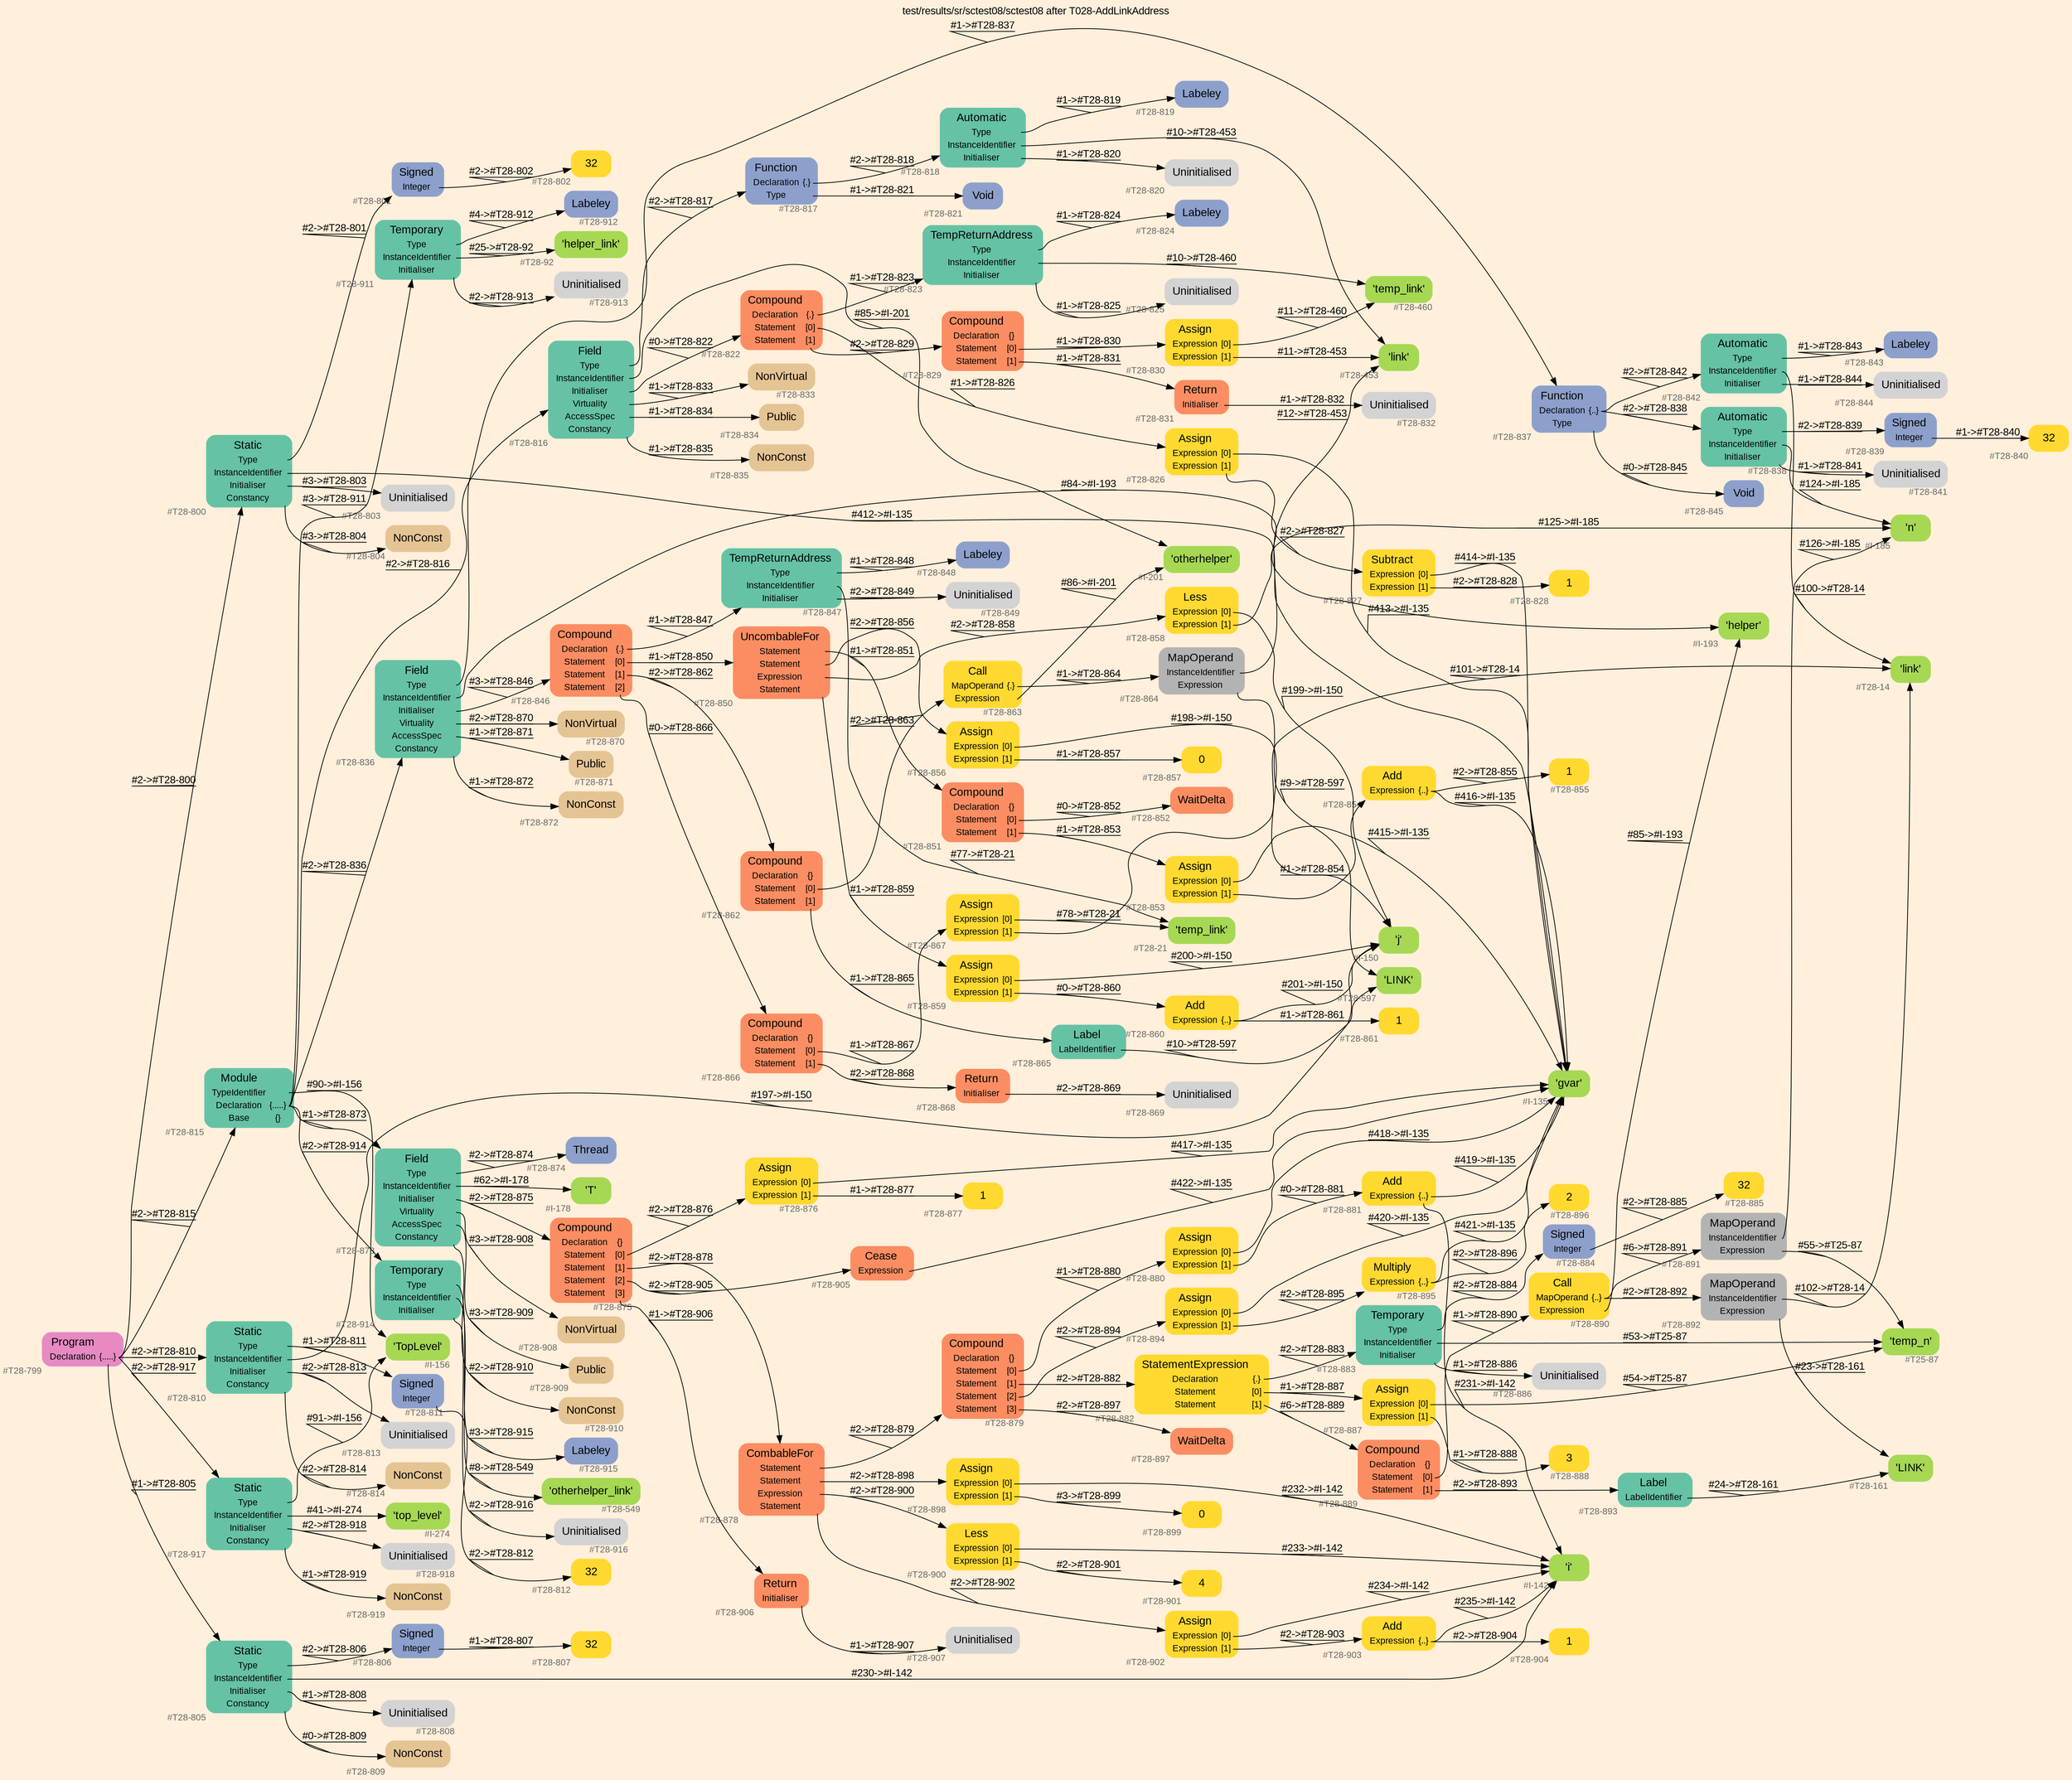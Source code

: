 digraph "test/results/sr/sctest08/sctest08 after T028-AddLinkAddress" {
label = "test/results/sr/sctest08/sctest08 after T028-AddLinkAddress"
labelloc = t
graph [
    rankdir = "LR"
    ranksep = 0.3
    bgcolor = antiquewhite1
    color = black
    fontcolor = black
    fontname = "Arial"
];
node [
    fontname = "Arial"
];
edge [
    fontname = "Arial"
];

// -------------------- node figure --------------------
// -------- block #T28-799 ----------
"#T28-799" [
    fillcolor = "/set28/4"
    xlabel = "#T28-799"
    fontsize = "12"
    fontcolor = grey40
    shape = "plaintext"
    label = <<TABLE BORDER="0" CELLBORDER="0" CELLSPACING="0">
     <TR><TD><FONT COLOR="black" POINT-SIZE="15">Program</FONT></TD></TR>
     <TR><TD><FONT COLOR="black" POINT-SIZE="12">Declaration</FONT></TD><TD PORT="port0"><FONT COLOR="black" POINT-SIZE="12">{.....}</FONT></TD></TR>
    </TABLE>>
    style = "rounded,filled"
];

// -------- block #T28-800 ----------
"#T28-800" [
    fillcolor = "/set28/1"
    xlabel = "#T28-800"
    fontsize = "12"
    fontcolor = grey40
    shape = "plaintext"
    label = <<TABLE BORDER="0" CELLBORDER="0" CELLSPACING="0">
     <TR><TD><FONT COLOR="black" POINT-SIZE="15">Static</FONT></TD></TR>
     <TR><TD><FONT COLOR="black" POINT-SIZE="12">Type</FONT></TD><TD PORT="port0"></TD></TR>
     <TR><TD><FONT COLOR="black" POINT-SIZE="12">InstanceIdentifier</FONT></TD><TD PORT="port1"></TD></TR>
     <TR><TD><FONT COLOR="black" POINT-SIZE="12">Initialiser</FONT></TD><TD PORT="port2"></TD></TR>
     <TR><TD><FONT COLOR="black" POINT-SIZE="12">Constancy</FONT></TD><TD PORT="port3"></TD></TR>
    </TABLE>>
    style = "rounded,filled"
];

// -------- block #T28-801 ----------
"#T28-801" [
    fillcolor = "/set28/3"
    xlabel = "#T28-801"
    fontsize = "12"
    fontcolor = grey40
    shape = "plaintext"
    label = <<TABLE BORDER="0" CELLBORDER="0" CELLSPACING="0">
     <TR><TD><FONT COLOR="black" POINT-SIZE="15">Signed</FONT></TD></TR>
     <TR><TD><FONT COLOR="black" POINT-SIZE="12">Integer</FONT></TD><TD PORT="port0"></TD></TR>
    </TABLE>>
    style = "rounded,filled"
];

// -------- block #T28-802 ----------
"#T28-802" [
    fillcolor = "/set28/6"
    xlabel = "#T28-802"
    fontsize = "12"
    fontcolor = grey40
    shape = "plaintext"
    label = <<TABLE BORDER="0" CELLBORDER="0" CELLSPACING="0">
     <TR><TD><FONT COLOR="black" POINT-SIZE="15">32</FONT></TD></TR>
    </TABLE>>
    style = "rounded,filled"
];

// -------- block #I-135 ----------
"#I-135" [
    fillcolor = "/set28/5"
    xlabel = "#I-135"
    fontsize = "12"
    fontcolor = grey40
    shape = "plaintext"
    label = <<TABLE BORDER="0" CELLBORDER="0" CELLSPACING="0">
     <TR><TD><FONT COLOR="black" POINT-SIZE="15">'gvar'</FONT></TD></TR>
    </TABLE>>
    style = "rounded,filled"
];

// -------- block #T28-803 ----------
"#T28-803" [
    xlabel = "#T28-803"
    fontsize = "12"
    fontcolor = grey40
    shape = "plaintext"
    label = <<TABLE BORDER="0" CELLBORDER="0" CELLSPACING="0">
     <TR><TD><FONT COLOR="black" POINT-SIZE="15">Uninitialised</FONT></TD></TR>
    </TABLE>>
    style = "rounded,filled"
];

// -------- block #T28-804 ----------
"#T28-804" [
    fillcolor = "/set28/7"
    xlabel = "#T28-804"
    fontsize = "12"
    fontcolor = grey40
    shape = "plaintext"
    label = <<TABLE BORDER="0" CELLBORDER="0" CELLSPACING="0">
     <TR><TD><FONT COLOR="black" POINT-SIZE="15">NonConst</FONT></TD></TR>
    </TABLE>>
    style = "rounded,filled"
];

// -------- block #T28-805 ----------
"#T28-805" [
    fillcolor = "/set28/1"
    xlabel = "#T28-805"
    fontsize = "12"
    fontcolor = grey40
    shape = "plaintext"
    label = <<TABLE BORDER="0" CELLBORDER="0" CELLSPACING="0">
     <TR><TD><FONT COLOR="black" POINT-SIZE="15">Static</FONT></TD></TR>
     <TR><TD><FONT COLOR="black" POINT-SIZE="12">Type</FONT></TD><TD PORT="port0"></TD></TR>
     <TR><TD><FONT COLOR="black" POINT-SIZE="12">InstanceIdentifier</FONT></TD><TD PORT="port1"></TD></TR>
     <TR><TD><FONT COLOR="black" POINT-SIZE="12">Initialiser</FONT></TD><TD PORT="port2"></TD></TR>
     <TR><TD><FONT COLOR="black" POINT-SIZE="12">Constancy</FONT></TD><TD PORT="port3"></TD></TR>
    </TABLE>>
    style = "rounded,filled"
];

// -------- block #T28-806 ----------
"#T28-806" [
    fillcolor = "/set28/3"
    xlabel = "#T28-806"
    fontsize = "12"
    fontcolor = grey40
    shape = "plaintext"
    label = <<TABLE BORDER="0" CELLBORDER="0" CELLSPACING="0">
     <TR><TD><FONT COLOR="black" POINT-SIZE="15">Signed</FONT></TD></TR>
     <TR><TD><FONT COLOR="black" POINT-SIZE="12">Integer</FONT></TD><TD PORT="port0"></TD></TR>
    </TABLE>>
    style = "rounded,filled"
];

// -------- block #T28-807 ----------
"#T28-807" [
    fillcolor = "/set28/6"
    xlabel = "#T28-807"
    fontsize = "12"
    fontcolor = grey40
    shape = "plaintext"
    label = <<TABLE BORDER="0" CELLBORDER="0" CELLSPACING="0">
     <TR><TD><FONT COLOR="black" POINT-SIZE="15">32</FONT></TD></TR>
    </TABLE>>
    style = "rounded,filled"
];

// -------- block #I-142 ----------
"#I-142" [
    fillcolor = "/set28/5"
    xlabel = "#I-142"
    fontsize = "12"
    fontcolor = grey40
    shape = "plaintext"
    label = <<TABLE BORDER="0" CELLBORDER="0" CELLSPACING="0">
     <TR><TD><FONT COLOR="black" POINT-SIZE="15">'i'</FONT></TD></TR>
    </TABLE>>
    style = "rounded,filled"
];

// -------- block #T28-808 ----------
"#T28-808" [
    xlabel = "#T28-808"
    fontsize = "12"
    fontcolor = grey40
    shape = "plaintext"
    label = <<TABLE BORDER="0" CELLBORDER="0" CELLSPACING="0">
     <TR><TD><FONT COLOR="black" POINT-SIZE="15">Uninitialised</FONT></TD></TR>
    </TABLE>>
    style = "rounded,filled"
];

// -------- block #T28-809 ----------
"#T28-809" [
    fillcolor = "/set28/7"
    xlabel = "#T28-809"
    fontsize = "12"
    fontcolor = grey40
    shape = "plaintext"
    label = <<TABLE BORDER="0" CELLBORDER="0" CELLSPACING="0">
     <TR><TD><FONT COLOR="black" POINT-SIZE="15">NonConst</FONT></TD></TR>
    </TABLE>>
    style = "rounded,filled"
];

// -------- block #T28-810 ----------
"#T28-810" [
    fillcolor = "/set28/1"
    xlabel = "#T28-810"
    fontsize = "12"
    fontcolor = grey40
    shape = "plaintext"
    label = <<TABLE BORDER="0" CELLBORDER="0" CELLSPACING="0">
     <TR><TD><FONT COLOR="black" POINT-SIZE="15">Static</FONT></TD></TR>
     <TR><TD><FONT COLOR="black" POINT-SIZE="12">Type</FONT></TD><TD PORT="port0"></TD></TR>
     <TR><TD><FONT COLOR="black" POINT-SIZE="12">InstanceIdentifier</FONT></TD><TD PORT="port1"></TD></TR>
     <TR><TD><FONT COLOR="black" POINT-SIZE="12">Initialiser</FONT></TD><TD PORT="port2"></TD></TR>
     <TR><TD><FONT COLOR="black" POINT-SIZE="12">Constancy</FONT></TD><TD PORT="port3"></TD></TR>
    </TABLE>>
    style = "rounded,filled"
];

// -------- block #T28-811 ----------
"#T28-811" [
    fillcolor = "/set28/3"
    xlabel = "#T28-811"
    fontsize = "12"
    fontcolor = grey40
    shape = "plaintext"
    label = <<TABLE BORDER="0" CELLBORDER="0" CELLSPACING="0">
     <TR><TD><FONT COLOR="black" POINT-SIZE="15">Signed</FONT></TD></TR>
     <TR><TD><FONT COLOR="black" POINT-SIZE="12">Integer</FONT></TD><TD PORT="port0"></TD></TR>
    </TABLE>>
    style = "rounded,filled"
];

// -------- block #T28-812 ----------
"#T28-812" [
    fillcolor = "/set28/6"
    xlabel = "#T28-812"
    fontsize = "12"
    fontcolor = grey40
    shape = "plaintext"
    label = <<TABLE BORDER="0" CELLBORDER="0" CELLSPACING="0">
     <TR><TD><FONT COLOR="black" POINT-SIZE="15">32</FONT></TD></TR>
    </TABLE>>
    style = "rounded,filled"
];

// -------- block #I-150 ----------
"#I-150" [
    fillcolor = "/set28/5"
    xlabel = "#I-150"
    fontsize = "12"
    fontcolor = grey40
    shape = "plaintext"
    label = <<TABLE BORDER="0" CELLBORDER="0" CELLSPACING="0">
     <TR><TD><FONT COLOR="black" POINT-SIZE="15">'j'</FONT></TD></TR>
    </TABLE>>
    style = "rounded,filled"
];

// -------- block #T28-813 ----------
"#T28-813" [
    xlabel = "#T28-813"
    fontsize = "12"
    fontcolor = grey40
    shape = "plaintext"
    label = <<TABLE BORDER="0" CELLBORDER="0" CELLSPACING="0">
     <TR><TD><FONT COLOR="black" POINT-SIZE="15">Uninitialised</FONT></TD></TR>
    </TABLE>>
    style = "rounded,filled"
];

// -------- block #T28-814 ----------
"#T28-814" [
    fillcolor = "/set28/7"
    xlabel = "#T28-814"
    fontsize = "12"
    fontcolor = grey40
    shape = "plaintext"
    label = <<TABLE BORDER="0" CELLBORDER="0" CELLSPACING="0">
     <TR><TD><FONT COLOR="black" POINT-SIZE="15">NonConst</FONT></TD></TR>
    </TABLE>>
    style = "rounded,filled"
];

// -------- block #T28-815 ----------
"#T28-815" [
    fillcolor = "/set28/1"
    xlabel = "#T28-815"
    fontsize = "12"
    fontcolor = grey40
    shape = "plaintext"
    label = <<TABLE BORDER="0" CELLBORDER="0" CELLSPACING="0">
     <TR><TD><FONT COLOR="black" POINT-SIZE="15">Module</FONT></TD></TR>
     <TR><TD><FONT COLOR="black" POINT-SIZE="12">TypeIdentifier</FONT></TD><TD PORT="port0"></TD></TR>
     <TR><TD><FONT COLOR="black" POINT-SIZE="12">Declaration</FONT></TD><TD PORT="port1"><FONT COLOR="black" POINT-SIZE="12">{.....}</FONT></TD></TR>
     <TR><TD><FONT COLOR="black" POINT-SIZE="12">Base</FONT></TD><TD PORT="port2"><FONT COLOR="black" POINT-SIZE="12">{}</FONT></TD></TR>
    </TABLE>>
    style = "rounded,filled"
];

// -------- block #I-156 ----------
"#I-156" [
    fillcolor = "/set28/5"
    xlabel = "#I-156"
    fontsize = "12"
    fontcolor = grey40
    shape = "plaintext"
    label = <<TABLE BORDER="0" CELLBORDER="0" CELLSPACING="0">
     <TR><TD><FONT COLOR="black" POINT-SIZE="15">'TopLevel'</FONT></TD></TR>
    </TABLE>>
    style = "rounded,filled"
];

// -------- block #T28-816 ----------
"#T28-816" [
    fillcolor = "/set28/1"
    xlabel = "#T28-816"
    fontsize = "12"
    fontcolor = grey40
    shape = "plaintext"
    label = <<TABLE BORDER="0" CELLBORDER="0" CELLSPACING="0">
     <TR><TD><FONT COLOR="black" POINT-SIZE="15">Field</FONT></TD></TR>
     <TR><TD><FONT COLOR="black" POINT-SIZE="12">Type</FONT></TD><TD PORT="port0"></TD></TR>
     <TR><TD><FONT COLOR="black" POINT-SIZE="12">InstanceIdentifier</FONT></TD><TD PORT="port1"></TD></TR>
     <TR><TD><FONT COLOR="black" POINT-SIZE="12">Initialiser</FONT></TD><TD PORT="port2"></TD></TR>
     <TR><TD><FONT COLOR="black" POINT-SIZE="12">Virtuality</FONT></TD><TD PORT="port3"></TD></TR>
     <TR><TD><FONT COLOR="black" POINT-SIZE="12">AccessSpec</FONT></TD><TD PORT="port4"></TD></TR>
     <TR><TD><FONT COLOR="black" POINT-SIZE="12">Constancy</FONT></TD><TD PORT="port5"></TD></TR>
    </TABLE>>
    style = "rounded,filled"
];

// -------- block #T28-817 ----------
"#T28-817" [
    fillcolor = "/set28/3"
    xlabel = "#T28-817"
    fontsize = "12"
    fontcolor = grey40
    shape = "plaintext"
    label = <<TABLE BORDER="0" CELLBORDER="0" CELLSPACING="0">
     <TR><TD><FONT COLOR="black" POINT-SIZE="15">Function</FONT></TD></TR>
     <TR><TD><FONT COLOR="black" POINT-SIZE="12">Declaration</FONT></TD><TD PORT="port0"><FONT COLOR="black" POINT-SIZE="12">{.}</FONT></TD></TR>
     <TR><TD><FONT COLOR="black" POINT-SIZE="12">Type</FONT></TD><TD PORT="port1"></TD></TR>
    </TABLE>>
    style = "rounded,filled"
];

// -------- block #T28-818 ----------
"#T28-818" [
    fillcolor = "/set28/1"
    xlabel = "#T28-818"
    fontsize = "12"
    fontcolor = grey40
    shape = "plaintext"
    label = <<TABLE BORDER="0" CELLBORDER="0" CELLSPACING="0">
     <TR><TD><FONT COLOR="black" POINT-SIZE="15">Automatic</FONT></TD></TR>
     <TR><TD><FONT COLOR="black" POINT-SIZE="12">Type</FONT></TD><TD PORT="port0"></TD></TR>
     <TR><TD><FONT COLOR="black" POINT-SIZE="12">InstanceIdentifier</FONT></TD><TD PORT="port1"></TD></TR>
     <TR><TD><FONT COLOR="black" POINT-SIZE="12">Initialiser</FONT></TD><TD PORT="port2"></TD></TR>
    </TABLE>>
    style = "rounded,filled"
];

// -------- block #T28-819 ----------
"#T28-819" [
    fillcolor = "/set28/3"
    xlabel = "#T28-819"
    fontsize = "12"
    fontcolor = grey40
    shape = "plaintext"
    label = <<TABLE BORDER="0" CELLBORDER="0" CELLSPACING="0">
     <TR><TD><FONT COLOR="black" POINT-SIZE="15">Labeley</FONT></TD></TR>
    </TABLE>>
    style = "rounded,filled"
];

// -------- block #T28-453 ----------
"#T28-453" [
    fillcolor = "/set28/5"
    xlabel = "#T28-453"
    fontsize = "12"
    fontcolor = grey40
    shape = "plaintext"
    label = <<TABLE BORDER="0" CELLBORDER="0" CELLSPACING="0">
     <TR><TD><FONT COLOR="black" POINT-SIZE="15">'link'</FONT></TD></TR>
    </TABLE>>
    style = "rounded,filled"
];

// -------- block #T28-820 ----------
"#T28-820" [
    xlabel = "#T28-820"
    fontsize = "12"
    fontcolor = grey40
    shape = "plaintext"
    label = <<TABLE BORDER="0" CELLBORDER="0" CELLSPACING="0">
     <TR><TD><FONT COLOR="black" POINT-SIZE="15">Uninitialised</FONT></TD></TR>
    </TABLE>>
    style = "rounded,filled"
];

// -------- block #T28-821 ----------
"#T28-821" [
    fillcolor = "/set28/3"
    xlabel = "#T28-821"
    fontsize = "12"
    fontcolor = grey40
    shape = "plaintext"
    label = <<TABLE BORDER="0" CELLBORDER="0" CELLSPACING="0">
     <TR><TD><FONT COLOR="black" POINT-SIZE="15">Void</FONT></TD></TR>
    </TABLE>>
    style = "rounded,filled"
];

// -------- block #I-201 ----------
"#I-201" [
    fillcolor = "/set28/5"
    xlabel = "#I-201"
    fontsize = "12"
    fontcolor = grey40
    shape = "plaintext"
    label = <<TABLE BORDER="0" CELLBORDER="0" CELLSPACING="0">
     <TR><TD><FONT COLOR="black" POINT-SIZE="15">'otherhelper'</FONT></TD></TR>
    </TABLE>>
    style = "rounded,filled"
];

// -------- block #T28-822 ----------
"#T28-822" [
    fillcolor = "/set28/2"
    xlabel = "#T28-822"
    fontsize = "12"
    fontcolor = grey40
    shape = "plaintext"
    label = <<TABLE BORDER="0" CELLBORDER="0" CELLSPACING="0">
     <TR><TD><FONT COLOR="black" POINT-SIZE="15">Compound</FONT></TD></TR>
     <TR><TD><FONT COLOR="black" POINT-SIZE="12">Declaration</FONT></TD><TD PORT="port0"><FONT COLOR="black" POINT-SIZE="12">{.}</FONT></TD></TR>
     <TR><TD><FONT COLOR="black" POINT-SIZE="12">Statement</FONT></TD><TD PORT="port1"><FONT COLOR="black" POINT-SIZE="12">[0]</FONT></TD></TR>
     <TR><TD><FONT COLOR="black" POINT-SIZE="12">Statement</FONT></TD><TD PORT="port2"><FONT COLOR="black" POINT-SIZE="12">[1]</FONT></TD></TR>
    </TABLE>>
    style = "rounded,filled"
];

// -------- block #T28-823 ----------
"#T28-823" [
    fillcolor = "/set28/1"
    xlabel = "#T28-823"
    fontsize = "12"
    fontcolor = grey40
    shape = "plaintext"
    label = <<TABLE BORDER="0" CELLBORDER="0" CELLSPACING="0">
     <TR><TD><FONT COLOR="black" POINT-SIZE="15">TempReturnAddress</FONT></TD></TR>
     <TR><TD><FONT COLOR="black" POINT-SIZE="12">Type</FONT></TD><TD PORT="port0"></TD></TR>
     <TR><TD><FONT COLOR="black" POINT-SIZE="12">InstanceIdentifier</FONT></TD><TD PORT="port1"></TD></TR>
     <TR><TD><FONT COLOR="black" POINT-SIZE="12">Initialiser</FONT></TD><TD PORT="port2"></TD></TR>
    </TABLE>>
    style = "rounded,filled"
];

// -------- block #T28-824 ----------
"#T28-824" [
    fillcolor = "/set28/3"
    xlabel = "#T28-824"
    fontsize = "12"
    fontcolor = grey40
    shape = "plaintext"
    label = <<TABLE BORDER="0" CELLBORDER="0" CELLSPACING="0">
     <TR><TD><FONT COLOR="black" POINT-SIZE="15">Labeley</FONT></TD></TR>
    </TABLE>>
    style = "rounded,filled"
];

// -------- block #T28-460 ----------
"#T28-460" [
    fillcolor = "/set28/5"
    xlabel = "#T28-460"
    fontsize = "12"
    fontcolor = grey40
    shape = "plaintext"
    label = <<TABLE BORDER="0" CELLBORDER="0" CELLSPACING="0">
     <TR><TD><FONT COLOR="black" POINT-SIZE="15">'temp_link'</FONT></TD></TR>
    </TABLE>>
    style = "rounded,filled"
];

// -------- block #T28-825 ----------
"#T28-825" [
    xlabel = "#T28-825"
    fontsize = "12"
    fontcolor = grey40
    shape = "plaintext"
    label = <<TABLE BORDER="0" CELLBORDER="0" CELLSPACING="0">
     <TR><TD><FONT COLOR="black" POINT-SIZE="15">Uninitialised</FONT></TD></TR>
    </TABLE>>
    style = "rounded,filled"
];

// -------- block #T28-826 ----------
"#T28-826" [
    fillcolor = "/set28/6"
    xlabel = "#T28-826"
    fontsize = "12"
    fontcolor = grey40
    shape = "plaintext"
    label = <<TABLE BORDER="0" CELLBORDER="0" CELLSPACING="0">
     <TR><TD><FONT COLOR="black" POINT-SIZE="15">Assign</FONT></TD></TR>
     <TR><TD><FONT COLOR="black" POINT-SIZE="12">Expression</FONT></TD><TD PORT="port0"><FONT COLOR="black" POINT-SIZE="12">[0]</FONT></TD></TR>
     <TR><TD><FONT COLOR="black" POINT-SIZE="12">Expression</FONT></TD><TD PORT="port1"><FONT COLOR="black" POINT-SIZE="12">[1]</FONT></TD></TR>
    </TABLE>>
    style = "rounded,filled"
];

// -------- block #T28-827 ----------
"#T28-827" [
    fillcolor = "/set28/6"
    xlabel = "#T28-827"
    fontsize = "12"
    fontcolor = grey40
    shape = "plaintext"
    label = <<TABLE BORDER="0" CELLBORDER="0" CELLSPACING="0">
     <TR><TD><FONT COLOR="black" POINT-SIZE="15">Subtract</FONT></TD></TR>
     <TR><TD><FONT COLOR="black" POINT-SIZE="12">Expression</FONT></TD><TD PORT="port0"><FONT COLOR="black" POINT-SIZE="12">[0]</FONT></TD></TR>
     <TR><TD><FONT COLOR="black" POINT-SIZE="12">Expression</FONT></TD><TD PORT="port1"><FONT COLOR="black" POINT-SIZE="12">[1]</FONT></TD></TR>
    </TABLE>>
    style = "rounded,filled"
];

// -------- block #T28-828 ----------
"#T28-828" [
    fillcolor = "/set28/6"
    xlabel = "#T28-828"
    fontsize = "12"
    fontcolor = grey40
    shape = "plaintext"
    label = <<TABLE BORDER="0" CELLBORDER="0" CELLSPACING="0">
     <TR><TD><FONT COLOR="black" POINT-SIZE="15">1</FONT></TD></TR>
    </TABLE>>
    style = "rounded,filled"
];

// -------- block #T28-829 ----------
"#T28-829" [
    fillcolor = "/set28/2"
    xlabel = "#T28-829"
    fontsize = "12"
    fontcolor = grey40
    shape = "plaintext"
    label = <<TABLE BORDER="0" CELLBORDER="0" CELLSPACING="0">
     <TR><TD><FONT COLOR="black" POINT-SIZE="15">Compound</FONT></TD></TR>
     <TR><TD><FONT COLOR="black" POINT-SIZE="12">Declaration</FONT></TD><TD PORT="port0"><FONT COLOR="black" POINT-SIZE="12">{}</FONT></TD></TR>
     <TR><TD><FONT COLOR="black" POINT-SIZE="12">Statement</FONT></TD><TD PORT="port1"><FONT COLOR="black" POINT-SIZE="12">[0]</FONT></TD></TR>
     <TR><TD><FONT COLOR="black" POINT-SIZE="12">Statement</FONT></TD><TD PORT="port2"><FONT COLOR="black" POINT-SIZE="12">[1]</FONT></TD></TR>
    </TABLE>>
    style = "rounded,filled"
];

// -------- block #T28-830 ----------
"#T28-830" [
    fillcolor = "/set28/6"
    xlabel = "#T28-830"
    fontsize = "12"
    fontcolor = grey40
    shape = "plaintext"
    label = <<TABLE BORDER="0" CELLBORDER="0" CELLSPACING="0">
     <TR><TD><FONT COLOR="black" POINT-SIZE="15">Assign</FONT></TD></TR>
     <TR><TD><FONT COLOR="black" POINT-SIZE="12">Expression</FONT></TD><TD PORT="port0"><FONT COLOR="black" POINT-SIZE="12">[0]</FONT></TD></TR>
     <TR><TD><FONT COLOR="black" POINT-SIZE="12">Expression</FONT></TD><TD PORT="port1"><FONT COLOR="black" POINT-SIZE="12">[1]</FONT></TD></TR>
    </TABLE>>
    style = "rounded,filled"
];

// -------- block #T28-831 ----------
"#T28-831" [
    fillcolor = "/set28/2"
    xlabel = "#T28-831"
    fontsize = "12"
    fontcolor = grey40
    shape = "plaintext"
    label = <<TABLE BORDER="0" CELLBORDER="0" CELLSPACING="0">
     <TR><TD><FONT COLOR="black" POINT-SIZE="15">Return</FONT></TD></TR>
     <TR><TD><FONT COLOR="black" POINT-SIZE="12">Initialiser</FONT></TD><TD PORT="port0"></TD></TR>
    </TABLE>>
    style = "rounded,filled"
];

// -------- block #T28-832 ----------
"#T28-832" [
    xlabel = "#T28-832"
    fontsize = "12"
    fontcolor = grey40
    shape = "plaintext"
    label = <<TABLE BORDER="0" CELLBORDER="0" CELLSPACING="0">
     <TR><TD><FONT COLOR="black" POINT-SIZE="15">Uninitialised</FONT></TD></TR>
    </TABLE>>
    style = "rounded,filled"
];

// -------- block #T28-833 ----------
"#T28-833" [
    fillcolor = "/set28/7"
    xlabel = "#T28-833"
    fontsize = "12"
    fontcolor = grey40
    shape = "plaintext"
    label = <<TABLE BORDER="0" CELLBORDER="0" CELLSPACING="0">
     <TR><TD><FONT COLOR="black" POINT-SIZE="15">NonVirtual</FONT></TD></TR>
    </TABLE>>
    style = "rounded,filled"
];

// -------- block #T28-834 ----------
"#T28-834" [
    fillcolor = "/set28/7"
    xlabel = "#T28-834"
    fontsize = "12"
    fontcolor = grey40
    shape = "plaintext"
    label = <<TABLE BORDER="0" CELLBORDER="0" CELLSPACING="0">
     <TR><TD><FONT COLOR="black" POINT-SIZE="15">Public</FONT></TD></TR>
    </TABLE>>
    style = "rounded,filled"
];

// -------- block #T28-835 ----------
"#T28-835" [
    fillcolor = "/set28/7"
    xlabel = "#T28-835"
    fontsize = "12"
    fontcolor = grey40
    shape = "plaintext"
    label = <<TABLE BORDER="0" CELLBORDER="0" CELLSPACING="0">
     <TR><TD><FONT COLOR="black" POINT-SIZE="15">NonConst</FONT></TD></TR>
    </TABLE>>
    style = "rounded,filled"
];

// -------- block #T28-836 ----------
"#T28-836" [
    fillcolor = "/set28/1"
    xlabel = "#T28-836"
    fontsize = "12"
    fontcolor = grey40
    shape = "plaintext"
    label = <<TABLE BORDER="0" CELLBORDER="0" CELLSPACING="0">
     <TR><TD><FONT COLOR="black" POINT-SIZE="15">Field</FONT></TD></TR>
     <TR><TD><FONT COLOR="black" POINT-SIZE="12">Type</FONT></TD><TD PORT="port0"></TD></TR>
     <TR><TD><FONT COLOR="black" POINT-SIZE="12">InstanceIdentifier</FONT></TD><TD PORT="port1"></TD></TR>
     <TR><TD><FONT COLOR="black" POINT-SIZE="12">Initialiser</FONT></TD><TD PORT="port2"></TD></TR>
     <TR><TD><FONT COLOR="black" POINT-SIZE="12">Virtuality</FONT></TD><TD PORT="port3"></TD></TR>
     <TR><TD><FONT COLOR="black" POINT-SIZE="12">AccessSpec</FONT></TD><TD PORT="port4"></TD></TR>
     <TR><TD><FONT COLOR="black" POINT-SIZE="12">Constancy</FONT></TD><TD PORT="port5"></TD></TR>
    </TABLE>>
    style = "rounded,filled"
];

// -------- block #T28-837 ----------
"#T28-837" [
    fillcolor = "/set28/3"
    xlabel = "#T28-837"
    fontsize = "12"
    fontcolor = grey40
    shape = "plaintext"
    label = <<TABLE BORDER="0" CELLBORDER="0" CELLSPACING="0">
     <TR><TD><FONT COLOR="black" POINT-SIZE="15">Function</FONT></TD></TR>
     <TR><TD><FONT COLOR="black" POINT-SIZE="12">Declaration</FONT></TD><TD PORT="port0"><FONT COLOR="black" POINT-SIZE="12">{..}</FONT></TD></TR>
     <TR><TD><FONT COLOR="black" POINT-SIZE="12">Type</FONT></TD><TD PORT="port1"></TD></TR>
    </TABLE>>
    style = "rounded,filled"
];

// -------- block #T28-838 ----------
"#T28-838" [
    fillcolor = "/set28/1"
    xlabel = "#T28-838"
    fontsize = "12"
    fontcolor = grey40
    shape = "plaintext"
    label = <<TABLE BORDER="0" CELLBORDER="0" CELLSPACING="0">
     <TR><TD><FONT COLOR="black" POINT-SIZE="15">Automatic</FONT></TD></TR>
     <TR><TD><FONT COLOR="black" POINT-SIZE="12">Type</FONT></TD><TD PORT="port0"></TD></TR>
     <TR><TD><FONT COLOR="black" POINT-SIZE="12">InstanceIdentifier</FONT></TD><TD PORT="port1"></TD></TR>
     <TR><TD><FONT COLOR="black" POINT-SIZE="12">Initialiser</FONT></TD><TD PORT="port2"></TD></TR>
    </TABLE>>
    style = "rounded,filled"
];

// -------- block #T28-839 ----------
"#T28-839" [
    fillcolor = "/set28/3"
    xlabel = "#T28-839"
    fontsize = "12"
    fontcolor = grey40
    shape = "plaintext"
    label = <<TABLE BORDER="0" CELLBORDER="0" CELLSPACING="0">
     <TR><TD><FONT COLOR="black" POINT-SIZE="15">Signed</FONT></TD></TR>
     <TR><TD><FONT COLOR="black" POINT-SIZE="12">Integer</FONT></TD><TD PORT="port0"></TD></TR>
    </TABLE>>
    style = "rounded,filled"
];

// -------- block #T28-840 ----------
"#T28-840" [
    fillcolor = "/set28/6"
    xlabel = "#T28-840"
    fontsize = "12"
    fontcolor = grey40
    shape = "plaintext"
    label = <<TABLE BORDER="0" CELLBORDER="0" CELLSPACING="0">
     <TR><TD><FONT COLOR="black" POINT-SIZE="15">32</FONT></TD></TR>
    </TABLE>>
    style = "rounded,filled"
];

// -------- block #I-185 ----------
"#I-185" [
    fillcolor = "/set28/5"
    xlabel = "#I-185"
    fontsize = "12"
    fontcolor = grey40
    shape = "plaintext"
    label = <<TABLE BORDER="0" CELLBORDER="0" CELLSPACING="0">
     <TR><TD><FONT COLOR="black" POINT-SIZE="15">'n'</FONT></TD></TR>
    </TABLE>>
    style = "rounded,filled"
];

// -------- block #T28-841 ----------
"#T28-841" [
    xlabel = "#T28-841"
    fontsize = "12"
    fontcolor = grey40
    shape = "plaintext"
    label = <<TABLE BORDER="0" CELLBORDER="0" CELLSPACING="0">
     <TR><TD><FONT COLOR="black" POINT-SIZE="15">Uninitialised</FONT></TD></TR>
    </TABLE>>
    style = "rounded,filled"
];

// -------- block #T28-842 ----------
"#T28-842" [
    fillcolor = "/set28/1"
    xlabel = "#T28-842"
    fontsize = "12"
    fontcolor = grey40
    shape = "plaintext"
    label = <<TABLE BORDER="0" CELLBORDER="0" CELLSPACING="0">
     <TR><TD><FONT COLOR="black" POINT-SIZE="15">Automatic</FONT></TD></TR>
     <TR><TD><FONT COLOR="black" POINT-SIZE="12">Type</FONT></TD><TD PORT="port0"></TD></TR>
     <TR><TD><FONT COLOR="black" POINT-SIZE="12">InstanceIdentifier</FONT></TD><TD PORT="port1"></TD></TR>
     <TR><TD><FONT COLOR="black" POINT-SIZE="12">Initialiser</FONT></TD><TD PORT="port2"></TD></TR>
    </TABLE>>
    style = "rounded,filled"
];

// -------- block #T28-843 ----------
"#T28-843" [
    fillcolor = "/set28/3"
    xlabel = "#T28-843"
    fontsize = "12"
    fontcolor = grey40
    shape = "plaintext"
    label = <<TABLE BORDER="0" CELLBORDER="0" CELLSPACING="0">
     <TR><TD><FONT COLOR="black" POINT-SIZE="15">Labeley</FONT></TD></TR>
    </TABLE>>
    style = "rounded,filled"
];

// -------- block #T28-14 ----------
"#T28-14" [
    fillcolor = "/set28/5"
    xlabel = "#T28-14"
    fontsize = "12"
    fontcolor = grey40
    shape = "plaintext"
    label = <<TABLE BORDER="0" CELLBORDER="0" CELLSPACING="0">
     <TR><TD><FONT COLOR="black" POINT-SIZE="15">'link'</FONT></TD></TR>
    </TABLE>>
    style = "rounded,filled"
];

// -------- block #T28-844 ----------
"#T28-844" [
    xlabel = "#T28-844"
    fontsize = "12"
    fontcolor = grey40
    shape = "plaintext"
    label = <<TABLE BORDER="0" CELLBORDER="0" CELLSPACING="0">
     <TR><TD><FONT COLOR="black" POINT-SIZE="15">Uninitialised</FONT></TD></TR>
    </TABLE>>
    style = "rounded,filled"
];

// -------- block #T28-845 ----------
"#T28-845" [
    fillcolor = "/set28/3"
    xlabel = "#T28-845"
    fontsize = "12"
    fontcolor = grey40
    shape = "plaintext"
    label = <<TABLE BORDER="0" CELLBORDER="0" CELLSPACING="0">
     <TR><TD><FONT COLOR="black" POINT-SIZE="15">Void</FONT></TD></TR>
    </TABLE>>
    style = "rounded,filled"
];

// -------- block #I-193 ----------
"#I-193" [
    fillcolor = "/set28/5"
    xlabel = "#I-193"
    fontsize = "12"
    fontcolor = grey40
    shape = "plaintext"
    label = <<TABLE BORDER="0" CELLBORDER="0" CELLSPACING="0">
     <TR><TD><FONT COLOR="black" POINT-SIZE="15">'helper'</FONT></TD></TR>
    </TABLE>>
    style = "rounded,filled"
];

// -------- block #T28-846 ----------
"#T28-846" [
    fillcolor = "/set28/2"
    xlabel = "#T28-846"
    fontsize = "12"
    fontcolor = grey40
    shape = "plaintext"
    label = <<TABLE BORDER="0" CELLBORDER="0" CELLSPACING="0">
     <TR><TD><FONT COLOR="black" POINT-SIZE="15">Compound</FONT></TD></TR>
     <TR><TD><FONT COLOR="black" POINT-SIZE="12">Declaration</FONT></TD><TD PORT="port0"><FONT COLOR="black" POINT-SIZE="12">{.}</FONT></TD></TR>
     <TR><TD><FONT COLOR="black" POINT-SIZE="12">Statement</FONT></TD><TD PORT="port1"><FONT COLOR="black" POINT-SIZE="12">[0]</FONT></TD></TR>
     <TR><TD><FONT COLOR="black" POINT-SIZE="12">Statement</FONT></TD><TD PORT="port2"><FONT COLOR="black" POINT-SIZE="12">[1]</FONT></TD></TR>
     <TR><TD><FONT COLOR="black" POINT-SIZE="12">Statement</FONT></TD><TD PORT="port3"><FONT COLOR="black" POINT-SIZE="12">[2]</FONT></TD></TR>
    </TABLE>>
    style = "rounded,filled"
];

// -------- block #T28-847 ----------
"#T28-847" [
    fillcolor = "/set28/1"
    xlabel = "#T28-847"
    fontsize = "12"
    fontcolor = grey40
    shape = "plaintext"
    label = <<TABLE BORDER="0" CELLBORDER="0" CELLSPACING="0">
     <TR><TD><FONT COLOR="black" POINT-SIZE="15">TempReturnAddress</FONT></TD></TR>
     <TR><TD><FONT COLOR="black" POINT-SIZE="12">Type</FONT></TD><TD PORT="port0"></TD></TR>
     <TR><TD><FONT COLOR="black" POINT-SIZE="12">InstanceIdentifier</FONT></TD><TD PORT="port1"></TD></TR>
     <TR><TD><FONT COLOR="black" POINT-SIZE="12">Initialiser</FONT></TD><TD PORT="port2"></TD></TR>
    </TABLE>>
    style = "rounded,filled"
];

// -------- block #T28-848 ----------
"#T28-848" [
    fillcolor = "/set28/3"
    xlabel = "#T28-848"
    fontsize = "12"
    fontcolor = grey40
    shape = "plaintext"
    label = <<TABLE BORDER="0" CELLBORDER="0" CELLSPACING="0">
     <TR><TD><FONT COLOR="black" POINT-SIZE="15">Labeley</FONT></TD></TR>
    </TABLE>>
    style = "rounded,filled"
];

// -------- block #T28-21 ----------
"#T28-21" [
    fillcolor = "/set28/5"
    xlabel = "#T28-21"
    fontsize = "12"
    fontcolor = grey40
    shape = "plaintext"
    label = <<TABLE BORDER="0" CELLBORDER="0" CELLSPACING="0">
     <TR><TD><FONT COLOR="black" POINT-SIZE="15">'temp_link'</FONT></TD></TR>
    </TABLE>>
    style = "rounded,filled"
];

// -------- block #T28-849 ----------
"#T28-849" [
    xlabel = "#T28-849"
    fontsize = "12"
    fontcolor = grey40
    shape = "plaintext"
    label = <<TABLE BORDER="0" CELLBORDER="0" CELLSPACING="0">
     <TR><TD><FONT COLOR="black" POINT-SIZE="15">Uninitialised</FONT></TD></TR>
    </TABLE>>
    style = "rounded,filled"
];

// -------- block #T28-850 ----------
"#T28-850" [
    fillcolor = "/set28/2"
    xlabel = "#T28-850"
    fontsize = "12"
    fontcolor = grey40
    shape = "plaintext"
    label = <<TABLE BORDER="0" CELLBORDER="0" CELLSPACING="0">
     <TR><TD><FONT COLOR="black" POINT-SIZE="15">UncombableFor</FONT></TD></TR>
     <TR><TD><FONT COLOR="black" POINT-SIZE="12">Statement</FONT></TD><TD PORT="port0"></TD></TR>
     <TR><TD><FONT COLOR="black" POINT-SIZE="12">Statement</FONT></TD><TD PORT="port1"></TD></TR>
     <TR><TD><FONT COLOR="black" POINT-SIZE="12">Expression</FONT></TD><TD PORT="port2"></TD></TR>
     <TR><TD><FONT COLOR="black" POINT-SIZE="12">Statement</FONT></TD><TD PORT="port3"></TD></TR>
    </TABLE>>
    style = "rounded,filled"
];

// -------- block #T28-851 ----------
"#T28-851" [
    fillcolor = "/set28/2"
    xlabel = "#T28-851"
    fontsize = "12"
    fontcolor = grey40
    shape = "plaintext"
    label = <<TABLE BORDER="0" CELLBORDER="0" CELLSPACING="0">
     <TR><TD><FONT COLOR="black" POINT-SIZE="15">Compound</FONT></TD></TR>
     <TR><TD><FONT COLOR="black" POINT-SIZE="12">Declaration</FONT></TD><TD PORT="port0"><FONT COLOR="black" POINT-SIZE="12">{}</FONT></TD></TR>
     <TR><TD><FONT COLOR="black" POINT-SIZE="12">Statement</FONT></TD><TD PORT="port1"><FONT COLOR="black" POINT-SIZE="12">[0]</FONT></TD></TR>
     <TR><TD><FONT COLOR="black" POINT-SIZE="12">Statement</FONT></TD><TD PORT="port2"><FONT COLOR="black" POINT-SIZE="12">[1]</FONT></TD></TR>
    </TABLE>>
    style = "rounded,filled"
];

// -------- block #T28-852 ----------
"#T28-852" [
    fillcolor = "/set28/2"
    xlabel = "#T28-852"
    fontsize = "12"
    fontcolor = grey40
    shape = "plaintext"
    label = <<TABLE BORDER="0" CELLBORDER="0" CELLSPACING="0">
     <TR><TD><FONT COLOR="black" POINT-SIZE="15">WaitDelta</FONT></TD></TR>
    </TABLE>>
    style = "rounded,filled"
];

// -------- block #T28-853 ----------
"#T28-853" [
    fillcolor = "/set28/6"
    xlabel = "#T28-853"
    fontsize = "12"
    fontcolor = grey40
    shape = "plaintext"
    label = <<TABLE BORDER="0" CELLBORDER="0" CELLSPACING="0">
     <TR><TD><FONT COLOR="black" POINT-SIZE="15">Assign</FONT></TD></TR>
     <TR><TD><FONT COLOR="black" POINT-SIZE="12">Expression</FONT></TD><TD PORT="port0"><FONT COLOR="black" POINT-SIZE="12">[0]</FONT></TD></TR>
     <TR><TD><FONT COLOR="black" POINT-SIZE="12">Expression</FONT></TD><TD PORT="port1"><FONT COLOR="black" POINT-SIZE="12">[1]</FONT></TD></TR>
    </TABLE>>
    style = "rounded,filled"
];

// -------- block #T28-854 ----------
"#T28-854" [
    fillcolor = "/set28/6"
    xlabel = "#T28-854"
    fontsize = "12"
    fontcolor = grey40
    shape = "plaintext"
    label = <<TABLE BORDER="0" CELLBORDER="0" CELLSPACING="0">
     <TR><TD><FONT COLOR="black" POINT-SIZE="15">Add</FONT></TD></TR>
     <TR><TD><FONT COLOR="black" POINT-SIZE="12">Expression</FONT></TD><TD PORT="port0"><FONT COLOR="black" POINT-SIZE="12">{..}</FONT></TD></TR>
    </TABLE>>
    style = "rounded,filled"
];

// -------- block #T28-855 ----------
"#T28-855" [
    fillcolor = "/set28/6"
    xlabel = "#T28-855"
    fontsize = "12"
    fontcolor = grey40
    shape = "plaintext"
    label = <<TABLE BORDER="0" CELLBORDER="0" CELLSPACING="0">
     <TR><TD><FONT COLOR="black" POINT-SIZE="15">1</FONT></TD></TR>
    </TABLE>>
    style = "rounded,filled"
];

// -------- block #T28-856 ----------
"#T28-856" [
    fillcolor = "/set28/6"
    xlabel = "#T28-856"
    fontsize = "12"
    fontcolor = grey40
    shape = "plaintext"
    label = <<TABLE BORDER="0" CELLBORDER="0" CELLSPACING="0">
     <TR><TD><FONT COLOR="black" POINT-SIZE="15">Assign</FONT></TD></TR>
     <TR><TD><FONT COLOR="black" POINT-SIZE="12">Expression</FONT></TD><TD PORT="port0"><FONT COLOR="black" POINT-SIZE="12">[0]</FONT></TD></TR>
     <TR><TD><FONT COLOR="black" POINT-SIZE="12">Expression</FONT></TD><TD PORT="port1"><FONT COLOR="black" POINT-SIZE="12">[1]</FONT></TD></TR>
    </TABLE>>
    style = "rounded,filled"
];

// -------- block #T28-857 ----------
"#T28-857" [
    fillcolor = "/set28/6"
    xlabel = "#T28-857"
    fontsize = "12"
    fontcolor = grey40
    shape = "plaintext"
    label = <<TABLE BORDER="0" CELLBORDER="0" CELLSPACING="0">
     <TR><TD><FONT COLOR="black" POINT-SIZE="15">0</FONT></TD></TR>
    </TABLE>>
    style = "rounded,filled"
];

// -------- block #T28-858 ----------
"#T28-858" [
    fillcolor = "/set28/6"
    xlabel = "#T28-858"
    fontsize = "12"
    fontcolor = grey40
    shape = "plaintext"
    label = <<TABLE BORDER="0" CELLBORDER="0" CELLSPACING="0">
     <TR><TD><FONT COLOR="black" POINT-SIZE="15">Less</FONT></TD></TR>
     <TR><TD><FONT COLOR="black" POINT-SIZE="12">Expression</FONT></TD><TD PORT="port0"><FONT COLOR="black" POINT-SIZE="12">[0]</FONT></TD></TR>
     <TR><TD><FONT COLOR="black" POINT-SIZE="12">Expression</FONT></TD><TD PORT="port1"><FONT COLOR="black" POINT-SIZE="12">[1]</FONT></TD></TR>
    </TABLE>>
    style = "rounded,filled"
];

// -------- block #T28-859 ----------
"#T28-859" [
    fillcolor = "/set28/6"
    xlabel = "#T28-859"
    fontsize = "12"
    fontcolor = grey40
    shape = "plaintext"
    label = <<TABLE BORDER="0" CELLBORDER="0" CELLSPACING="0">
     <TR><TD><FONT COLOR="black" POINT-SIZE="15">Assign</FONT></TD></TR>
     <TR><TD><FONT COLOR="black" POINT-SIZE="12">Expression</FONT></TD><TD PORT="port0"><FONT COLOR="black" POINT-SIZE="12">[0]</FONT></TD></TR>
     <TR><TD><FONT COLOR="black" POINT-SIZE="12">Expression</FONT></TD><TD PORT="port1"><FONT COLOR="black" POINT-SIZE="12">[1]</FONT></TD></TR>
    </TABLE>>
    style = "rounded,filled"
];

// -------- block #T28-860 ----------
"#T28-860" [
    fillcolor = "/set28/6"
    xlabel = "#T28-860"
    fontsize = "12"
    fontcolor = grey40
    shape = "plaintext"
    label = <<TABLE BORDER="0" CELLBORDER="0" CELLSPACING="0">
     <TR><TD><FONT COLOR="black" POINT-SIZE="15">Add</FONT></TD></TR>
     <TR><TD><FONT COLOR="black" POINT-SIZE="12">Expression</FONT></TD><TD PORT="port0"><FONT COLOR="black" POINT-SIZE="12">{..}</FONT></TD></TR>
    </TABLE>>
    style = "rounded,filled"
];

// -------- block #T28-861 ----------
"#T28-861" [
    fillcolor = "/set28/6"
    xlabel = "#T28-861"
    fontsize = "12"
    fontcolor = grey40
    shape = "plaintext"
    label = <<TABLE BORDER="0" CELLBORDER="0" CELLSPACING="0">
     <TR><TD><FONT COLOR="black" POINT-SIZE="15">1</FONT></TD></TR>
    </TABLE>>
    style = "rounded,filled"
];

// -------- block #T28-862 ----------
"#T28-862" [
    fillcolor = "/set28/2"
    xlabel = "#T28-862"
    fontsize = "12"
    fontcolor = grey40
    shape = "plaintext"
    label = <<TABLE BORDER="0" CELLBORDER="0" CELLSPACING="0">
     <TR><TD><FONT COLOR="black" POINT-SIZE="15">Compound</FONT></TD></TR>
     <TR><TD><FONT COLOR="black" POINT-SIZE="12">Declaration</FONT></TD><TD PORT="port0"><FONT COLOR="black" POINT-SIZE="12">{}</FONT></TD></TR>
     <TR><TD><FONT COLOR="black" POINT-SIZE="12">Statement</FONT></TD><TD PORT="port1"><FONT COLOR="black" POINT-SIZE="12">[0]</FONT></TD></TR>
     <TR><TD><FONT COLOR="black" POINT-SIZE="12">Statement</FONT></TD><TD PORT="port2"><FONT COLOR="black" POINT-SIZE="12">[1]</FONT></TD></TR>
    </TABLE>>
    style = "rounded,filled"
];

// -------- block #T28-863 ----------
"#T28-863" [
    fillcolor = "/set28/6"
    xlabel = "#T28-863"
    fontsize = "12"
    fontcolor = grey40
    shape = "plaintext"
    label = <<TABLE BORDER="0" CELLBORDER="0" CELLSPACING="0">
     <TR><TD><FONT COLOR="black" POINT-SIZE="15">Call</FONT></TD></TR>
     <TR><TD><FONT COLOR="black" POINT-SIZE="12">MapOperand</FONT></TD><TD PORT="port0"><FONT COLOR="black" POINT-SIZE="12">{.}</FONT></TD></TR>
     <TR><TD><FONT COLOR="black" POINT-SIZE="12">Expression</FONT></TD><TD PORT="port1"></TD></TR>
    </TABLE>>
    style = "rounded,filled"
];

// -------- block #T28-864 ----------
"#T28-864" [
    fillcolor = "/set28/8"
    xlabel = "#T28-864"
    fontsize = "12"
    fontcolor = grey40
    shape = "plaintext"
    label = <<TABLE BORDER="0" CELLBORDER="0" CELLSPACING="0">
     <TR><TD><FONT COLOR="black" POINT-SIZE="15">MapOperand</FONT></TD></TR>
     <TR><TD><FONT COLOR="black" POINT-SIZE="12">InstanceIdentifier</FONT></TD><TD PORT="port0"></TD></TR>
     <TR><TD><FONT COLOR="black" POINT-SIZE="12">Expression</FONT></TD><TD PORT="port1"></TD></TR>
    </TABLE>>
    style = "rounded,filled"
];

// -------- block #T28-597 ----------
"#T28-597" [
    fillcolor = "/set28/5"
    xlabel = "#T28-597"
    fontsize = "12"
    fontcolor = grey40
    shape = "plaintext"
    label = <<TABLE BORDER="0" CELLBORDER="0" CELLSPACING="0">
     <TR><TD><FONT COLOR="black" POINT-SIZE="15">'LINK'</FONT></TD></TR>
    </TABLE>>
    style = "rounded,filled"
];

// -------- block #T28-865 ----------
"#T28-865" [
    fillcolor = "/set28/1"
    xlabel = "#T28-865"
    fontsize = "12"
    fontcolor = grey40
    shape = "plaintext"
    label = <<TABLE BORDER="0" CELLBORDER="0" CELLSPACING="0">
     <TR><TD><FONT COLOR="black" POINT-SIZE="15">Label</FONT></TD></TR>
     <TR><TD><FONT COLOR="black" POINT-SIZE="12">LabelIdentifier</FONT></TD><TD PORT="port0"></TD></TR>
    </TABLE>>
    style = "rounded,filled"
];

// -------- block #T28-866 ----------
"#T28-866" [
    fillcolor = "/set28/2"
    xlabel = "#T28-866"
    fontsize = "12"
    fontcolor = grey40
    shape = "plaintext"
    label = <<TABLE BORDER="0" CELLBORDER="0" CELLSPACING="0">
     <TR><TD><FONT COLOR="black" POINT-SIZE="15">Compound</FONT></TD></TR>
     <TR><TD><FONT COLOR="black" POINT-SIZE="12">Declaration</FONT></TD><TD PORT="port0"><FONT COLOR="black" POINT-SIZE="12">{}</FONT></TD></TR>
     <TR><TD><FONT COLOR="black" POINT-SIZE="12">Statement</FONT></TD><TD PORT="port1"><FONT COLOR="black" POINT-SIZE="12">[0]</FONT></TD></TR>
     <TR><TD><FONT COLOR="black" POINT-SIZE="12">Statement</FONT></TD><TD PORT="port2"><FONT COLOR="black" POINT-SIZE="12">[1]</FONT></TD></TR>
    </TABLE>>
    style = "rounded,filled"
];

// -------- block #T28-867 ----------
"#T28-867" [
    fillcolor = "/set28/6"
    xlabel = "#T28-867"
    fontsize = "12"
    fontcolor = grey40
    shape = "plaintext"
    label = <<TABLE BORDER="0" CELLBORDER="0" CELLSPACING="0">
     <TR><TD><FONT COLOR="black" POINT-SIZE="15">Assign</FONT></TD></TR>
     <TR><TD><FONT COLOR="black" POINT-SIZE="12">Expression</FONT></TD><TD PORT="port0"><FONT COLOR="black" POINT-SIZE="12">[0]</FONT></TD></TR>
     <TR><TD><FONT COLOR="black" POINT-SIZE="12">Expression</FONT></TD><TD PORT="port1"><FONT COLOR="black" POINT-SIZE="12">[1]</FONT></TD></TR>
    </TABLE>>
    style = "rounded,filled"
];

// -------- block #T28-868 ----------
"#T28-868" [
    fillcolor = "/set28/2"
    xlabel = "#T28-868"
    fontsize = "12"
    fontcolor = grey40
    shape = "plaintext"
    label = <<TABLE BORDER="0" CELLBORDER="0" CELLSPACING="0">
     <TR><TD><FONT COLOR="black" POINT-SIZE="15">Return</FONT></TD></TR>
     <TR><TD><FONT COLOR="black" POINT-SIZE="12">Initialiser</FONT></TD><TD PORT="port0"></TD></TR>
    </TABLE>>
    style = "rounded,filled"
];

// -------- block #T28-869 ----------
"#T28-869" [
    xlabel = "#T28-869"
    fontsize = "12"
    fontcolor = grey40
    shape = "plaintext"
    label = <<TABLE BORDER="0" CELLBORDER="0" CELLSPACING="0">
     <TR><TD><FONT COLOR="black" POINT-SIZE="15">Uninitialised</FONT></TD></TR>
    </TABLE>>
    style = "rounded,filled"
];

// -------- block #T28-870 ----------
"#T28-870" [
    fillcolor = "/set28/7"
    xlabel = "#T28-870"
    fontsize = "12"
    fontcolor = grey40
    shape = "plaintext"
    label = <<TABLE BORDER="0" CELLBORDER="0" CELLSPACING="0">
     <TR><TD><FONT COLOR="black" POINT-SIZE="15">NonVirtual</FONT></TD></TR>
    </TABLE>>
    style = "rounded,filled"
];

// -------- block #T28-871 ----------
"#T28-871" [
    fillcolor = "/set28/7"
    xlabel = "#T28-871"
    fontsize = "12"
    fontcolor = grey40
    shape = "plaintext"
    label = <<TABLE BORDER="0" CELLBORDER="0" CELLSPACING="0">
     <TR><TD><FONT COLOR="black" POINT-SIZE="15">Public</FONT></TD></TR>
    </TABLE>>
    style = "rounded,filled"
];

// -------- block #T28-872 ----------
"#T28-872" [
    fillcolor = "/set28/7"
    xlabel = "#T28-872"
    fontsize = "12"
    fontcolor = grey40
    shape = "plaintext"
    label = <<TABLE BORDER="0" CELLBORDER="0" CELLSPACING="0">
     <TR><TD><FONT COLOR="black" POINT-SIZE="15">NonConst</FONT></TD></TR>
    </TABLE>>
    style = "rounded,filled"
];

// -------- block #T28-873 ----------
"#T28-873" [
    fillcolor = "/set28/1"
    xlabel = "#T28-873"
    fontsize = "12"
    fontcolor = grey40
    shape = "plaintext"
    label = <<TABLE BORDER="0" CELLBORDER="0" CELLSPACING="0">
     <TR><TD><FONT COLOR="black" POINT-SIZE="15">Field</FONT></TD></TR>
     <TR><TD><FONT COLOR="black" POINT-SIZE="12">Type</FONT></TD><TD PORT="port0"></TD></TR>
     <TR><TD><FONT COLOR="black" POINT-SIZE="12">InstanceIdentifier</FONT></TD><TD PORT="port1"></TD></TR>
     <TR><TD><FONT COLOR="black" POINT-SIZE="12">Initialiser</FONT></TD><TD PORT="port2"></TD></TR>
     <TR><TD><FONT COLOR="black" POINT-SIZE="12">Virtuality</FONT></TD><TD PORT="port3"></TD></TR>
     <TR><TD><FONT COLOR="black" POINT-SIZE="12">AccessSpec</FONT></TD><TD PORT="port4"></TD></TR>
     <TR><TD><FONT COLOR="black" POINT-SIZE="12">Constancy</FONT></TD><TD PORT="port5"></TD></TR>
    </TABLE>>
    style = "rounded,filled"
];

// -------- block #T28-874 ----------
"#T28-874" [
    fillcolor = "/set28/3"
    xlabel = "#T28-874"
    fontsize = "12"
    fontcolor = grey40
    shape = "plaintext"
    label = <<TABLE BORDER="0" CELLBORDER="0" CELLSPACING="0">
     <TR><TD><FONT COLOR="black" POINT-SIZE="15">Thread</FONT></TD></TR>
    </TABLE>>
    style = "rounded,filled"
];

// -------- block #I-178 ----------
"#I-178" [
    fillcolor = "/set28/5"
    xlabel = "#I-178"
    fontsize = "12"
    fontcolor = grey40
    shape = "plaintext"
    label = <<TABLE BORDER="0" CELLBORDER="0" CELLSPACING="0">
     <TR><TD><FONT COLOR="black" POINT-SIZE="15">'T'</FONT></TD></TR>
    </TABLE>>
    style = "rounded,filled"
];

// -------- block #T28-875 ----------
"#T28-875" [
    fillcolor = "/set28/2"
    xlabel = "#T28-875"
    fontsize = "12"
    fontcolor = grey40
    shape = "plaintext"
    label = <<TABLE BORDER="0" CELLBORDER="0" CELLSPACING="0">
     <TR><TD><FONT COLOR="black" POINT-SIZE="15">Compound</FONT></TD></TR>
     <TR><TD><FONT COLOR="black" POINT-SIZE="12">Declaration</FONT></TD><TD PORT="port0"><FONT COLOR="black" POINT-SIZE="12">{}</FONT></TD></TR>
     <TR><TD><FONT COLOR="black" POINT-SIZE="12">Statement</FONT></TD><TD PORT="port1"><FONT COLOR="black" POINT-SIZE="12">[0]</FONT></TD></TR>
     <TR><TD><FONT COLOR="black" POINT-SIZE="12">Statement</FONT></TD><TD PORT="port2"><FONT COLOR="black" POINT-SIZE="12">[1]</FONT></TD></TR>
     <TR><TD><FONT COLOR="black" POINT-SIZE="12">Statement</FONT></TD><TD PORT="port3"><FONT COLOR="black" POINT-SIZE="12">[2]</FONT></TD></TR>
     <TR><TD><FONT COLOR="black" POINT-SIZE="12">Statement</FONT></TD><TD PORT="port4"><FONT COLOR="black" POINT-SIZE="12">[3]</FONT></TD></TR>
    </TABLE>>
    style = "rounded,filled"
];

// -------- block #T28-876 ----------
"#T28-876" [
    fillcolor = "/set28/6"
    xlabel = "#T28-876"
    fontsize = "12"
    fontcolor = grey40
    shape = "plaintext"
    label = <<TABLE BORDER="0" CELLBORDER="0" CELLSPACING="0">
     <TR><TD><FONT COLOR="black" POINT-SIZE="15">Assign</FONT></TD></TR>
     <TR><TD><FONT COLOR="black" POINT-SIZE="12">Expression</FONT></TD><TD PORT="port0"><FONT COLOR="black" POINT-SIZE="12">[0]</FONT></TD></TR>
     <TR><TD><FONT COLOR="black" POINT-SIZE="12">Expression</FONT></TD><TD PORT="port1"><FONT COLOR="black" POINT-SIZE="12">[1]</FONT></TD></TR>
    </TABLE>>
    style = "rounded,filled"
];

// -------- block #T28-877 ----------
"#T28-877" [
    fillcolor = "/set28/6"
    xlabel = "#T28-877"
    fontsize = "12"
    fontcolor = grey40
    shape = "plaintext"
    label = <<TABLE BORDER="0" CELLBORDER="0" CELLSPACING="0">
     <TR><TD><FONT COLOR="black" POINT-SIZE="15">1</FONT></TD></TR>
    </TABLE>>
    style = "rounded,filled"
];

// -------- block #T28-878 ----------
"#T28-878" [
    fillcolor = "/set28/2"
    xlabel = "#T28-878"
    fontsize = "12"
    fontcolor = grey40
    shape = "plaintext"
    label = <<TABLE BORDER="0" CELLBORDER="0" CELLSPACING="0">
     <TR><TD><FONT COLOR="black" POINT-SIZE="15">CombableFor</FONT></TD></TR>
     <TR><TD><FONT COLOR="black" POINT-SIZE="12">Statement</FONT></TD><TD PORT="port0"></TD></TR>
     <TR><TD><FONT COLOR="black" POINT-SIZE="12">Statement</FONT></TD><TD PORT="port1"></TD></TR>
     <TR><TD><FONT COLOR="black" POINT-SIZE="12">Expression</FONT></TD><TD PORT="port2"></TD></TR>
     <TR><TD><FONT COLOR="black" POINT-SIZE="12">Statement</FONT></TD><TD PORT="port3"></TD></TR>
    </TABLE>>
    style = "rounded,filled"
];

// -------- block #T28-879 ----------
"#T28-879" [
    fillcolor = "/set28/2"
    xlabel = "#T28-879"
    fontsize = "12"
    fontcolor = grey40
    shape = "plaintext"
    label = <<TABLE BORDER="0" CELLBORDER="0" CELLSPACING="0">
     <TR><TD><FONT COLOR="black" POINT-SIZE="15">Compound</FONT></TD></TR>
     <TR><TD><FONT COLOR="black" POINT-SIZE="12">Declaration</FONT></TD><TD PORT="port0"><FONT COLOR="black" POINT-SIZE="12">{}</FONT></TD></TR>
     <TR><TD><FONT COLOR="black" POINT-SIZE="12">Statement</FONT></TD><TD PORT="port1"><FONT COLOR="black" POINT-SIZE="12">[0]</FONT></TD></TR>
     <TR><TD><FONT COLOR="black" POINT-SIZE="12">Statement</FONT></TD><TD PORT="port2"><FONT COLOR="black" POINT-SIZE="12">[1]</FONT></TD></TR>
     <TR><TD><FONT COLOR="black" POINT-SIZE="12">Statement</FONT></TD><TD PORT="port3"><FONT COLOR="black" POINT-SIZE="12">[2]</FONT></TD></TR>
     <TR><TD><FONT COLOR="black" POINT-SIZE="12">Statement</FONT></TD><TD PORT="port4"><FONT COLOR="black" POINT-SIZE="12">[3]</FONT></TD></TR>
    </TABLE>>
    style = "rounded,filled"
];

// -------- block #T28-880 ----------
"#T28-880" [
    fillcolor = "/set28/6"
    xlabel = "#T28-880"
    fontsize = "12"
    fontcolor = grey40
    shape = "plaintext"
    label = <<TABLE BORDER="0" CELLBORDER="0" CELLSPACING="0">
     <TR><TD><FONT COLOR="black" POINT-SIZE="15">Assign</FONT></TD></TR>
     <TR><TD><FONT COLOR="black" POINT-SIZE="12">Expression</FONT></TD><TD PORT="port0"><FONT COLOR="black" POINT-SIZE="12">[0]</FONT></TD></TR>
     <TR><TD><FONT COLOR="black" POINT-SIZE="12">Expression</FONT></TD><TD PORT="port1"><FONT COLOR="black" POINT-SIZE="12">[1]</FONT></TD></TR>
    </TABLE>>
    style = "rounded,filled"
];

// -------- block #T28-881 ----------
"#T28-881" [
    fillcolor = "/set28/6"
    xlabel = "#T28-881"
    fontsize = "12"
    fontcolor = grey40
    shape = "plaintext"
    label = <<TABLE BORDER="0" CELLBORDER="0" CELLSPACING="0">
     <TR><TD><FONT COLOR="black" POINT-SIZE="15">Add</FONT></TD></TR>
     <TR><TD><FONT COLOR="black" POINT-SIZE="12">Expression</FONT></TD><TD PORT="port0"><FONT COLOR="black" POINT-SIZE="12">{..}</FONT></TD></TR>
    </TABLE>>
    style = "rounded,filled"
];

// -------- block #T28-882 ----------
"#T28-882" [
    fillcolor = "/set28/6"
    xlabel = "#T28-882"
    fontsize = "12"
    fontcolor = grey40
    shape = "plaintext"
    label = <<TABLE BORDER="0" CELLBORDER="0" CELLSPACING="0">
     <TR><TD><FONT COLOR="black" POINT-SIZE="15">StatementExpression</FONT></TD></TR>
     <TR><TD><FONT COLOR="black" POINT-SIZE="12">Declaration</FONT></TD><TD PORT="port0"><FONT COLOR="black" POINT-SIZE="12">{.}</FONT></TD></TR>
     <TR><TD><FONT COLOR="black" POINT-SIZE="12">Statement</FONT></TD><TD PORT="port1"><FONT COLOR="black" POINT-SIZE="12">[0]</FONT></TD></TR>
     <TR><TD><FONT COLOR="black" POINT-SIZE="12">Statement</FONT></TD><TD PORT="port2"><FONT COLOR="black" POINT-SIZE="12">[1]</FONT></TD></TR>
    </TABLE>>
    style = "rounded,filled"
];

// -------- block #T28-883 ----------
"#T28-883" [
    fillcolor = "/set28/1"
    xlabel = "#T28-883"
    fontsize = "12"
    fontcolor = grey40
    shape = "plaintext"
    label = <<TABLE BORDER="0" CELLBORDER="0" CELLSPACING="0">
     <TR><TD><FONT COLOR="black" POINT-SIZE="15">Temporary</FONT></TD></TR>
     <TR><TD><FONT COLOR="black" POINT-SIZE="12">Type</FONT></TD><TD PORT="port0"></TD></TR>
     <TR><TD><FONT COLOR="black" POINT-SIZE="12">InstanceIdentifier</FONT></TD><TD PORT="port1"></TD></TR>
     <TR><TD><FONT COLOR="black" POINT-SIZE="12">Initialiser</FONT></TD><TD PORT="port2"></TD></TR>
    </TABLE>>
    style = "rounded,filled"
];

// -------- block #T28-884 ----------
"#T28-884" [
    fillcolor = "/set28/3"
    xlabel = "#T28-884"
    fontsize = "12"
    fontcolor = grey40
    shape = "plaintext"
    label = <<TABLE BORDER="0" CELLBORDER="0" CELLSPACING="0">
     <TR><TD><FONT COLOR="black" POINT-SIZE="15">Signed</FONT></TD></TR>
     <TR><TD><FONT COLOR="black" POINT-SIZE="12">Integer</FONT></TD><TD PORT="port0"></TD></TR>
    </TABLE>>
    style = "rounded,filled"
];

// -------- block #T28-885 ----------
"#T28-885" [
    fillcolor = "/set28/6"
    xlabel = "#T28-885"
    fontsize = "12"
    fontcolor = grey40
    shape = "plaintext"
    label = <<TABLE BORDER="0" CELLBORDER="0" CELLSPACING="0">
     <TR><TD><FONT COLOR="black" POINT-SIZE="15">32</FONT></TD></TR>
    </TABLE>>
    style = "rounded,filled"
];

// -------- block #T25-87 ----------
"#T25-87" [
    fillcolor = "/set28/5"
    xlabel = "#T25-87"
    fontsize = "12"
    fontcolor = grey40
    shape = "plaintext"
    label = <<TABLE BORDER="0" CELLBORDER="0" CELLSPACING="0">
     <TR><TD><FONT COLOR="black" POINT-SIZE="15">'temp_n'</FONT></TD></TR>
    </TABLE>>
    style = "rounded,filled"
];

// -------- block #T28-886 ----------
"#T28-886" [
    xlabel = "#T28-886"
    fontsize = "12"
    fontcolor = grey40
    shape = "plaintext"
    label = <<TABLE BORDER="0" CELLBORDER="0" CELLSPACING="0">
     <TR><TD><FONT COLOR="black" POINT-SIZE="15">Uninitialised</FONT></TD></TR>
    </TABLE>>
    style = "rounded,filled"
];

// -------- block #T28-887 ----------
"#T28-887" [
    fillcolor = "/set28/6"
    xlabel = "#T28-887"
    fontsize = "12"
    fontcolor = grey40
    shape = "plaintext"
    label = <<TABLE BORDER="0" CELLBORDER="0" CELLSPACING="0">
     <TR><TD><FONT COLOR="black" POINT-SIZE="15">Assign</FONT></TD></TR>
     <TR><TD><FONT COLOR="black" POINT-SIZE="12">Expression</FONT></TD><TD PORT="port0"><FONT COLOR="black" POINT-SIZE="12">[0]</FONT></TD></TR>
     <TR><TD><FONT COLOR="black" POINT-SIZE="12">Expression</FONT></TD><TD PORT="port1"><FONT COLOR="black" POINT-SIZE="12">[1]</FONT></TD></TR>
    </TABLE>>
    style = "rounded,filled"
];

// -------- block #T28-888 ----------
"#T28-888" [
    fillcolor = "/set28/6"
    xlabel = "#T28-888"
    fontsize = "12"
    fontcolor = grey40
    shape = "plaintext"
    label = <<TABLE BORDER="0" CELLBORDER="0" CELLSPACING="0">
     <TR><TD><FONT COLOR="black" POINT-SIZE="15">3</FONT></TD></TR>
    </TABLE>>
    style = "rounded,filled"
];

// -------- block #T28-889 ----------
"#T28-889" [
    fillcolor = "/set28/2"
    xlabel = "#T28-889"
    fontsize = "12"
    fontcolor = grey40
    shape = "plaintext"
    label = <<TABLE BORDER="0" CELLBORDER="0" CELLSPACING="0">
     <TR><TD><FONT COLOR="black" POINT-SIZE="15">Compound</FONT></TD></TR>
     <TR><TD><FONT COLOR="black" POINT-SIZE="12">Declaration</FONT></TD><TD PORT="port0"><FONT COLOR="black" POINT-SIZE="12">{}</FONT></TD></TR>
     <TR><TD><FONT COLOR="black" POINT-SIZE="12">Statement</FONT></TD><TD PORT="port1"><FONT COLOR="black" POINT-SIZE="12">[0]</FONT></TD></TR>
     <TR><TD><FONT COLOR="black" POINT-SIZE="12">Statement</FONT></TD><TD PORT="port2"><FONT COLOR="black" POINT-SIZE="12">[1]</FONT></TD></TR>
    </TABLE>>
    style = "rounded,filled"
];

// -------- block #T28-890 ----------
"#T28-890" [
    fillcolor = "/set28/6"
    xlabel = "#T28-890"
    fontsize = "12"
    fontcolor = grey40
    shape = "plaintext"
    label = <<TABLE BORDER="0" CELLBORDER="0" CELLSPACING="0">
     <TR><TD><FONT COLOR="black" POINT-SIZE="15">Call</FONT></TD></TR>
     <TR><TD><FONT COLOR="black" POINT-SIZE="12">MapOperand</FONT></TD><TD PORT="port0"><FONT COLOR="black" POINT-SIZE="12">{..}</FONT></TD></TR>
     <TR><TD><FONT COLOR="black" POINT-SIZE="12">Expression</FONT></TD><TD PORT="port1"></TD></TR>
    </TABLE>>
    style = "rounded,filled"
];

// -------- block #T28-891 ----------
"#T28-891" [
    fillcolor = "/set28/8"
    xlabel = "#T28-891"
    fontsize = "12"
    fontcolor = grey40
    shape = "plaintext"
    label = <<TABLE BORDER="0" CELLBORDER="0" CELLSPACING="0">
     <TR><TD><FONT COLOR="black" POINT-SIZE="15">MapOperand</FONT></TD></TR>
     <TR><TD><FONT COLOR="black" POINT-SIZE="12">InstanceIdentifier</FONT></TD><TD PORT="port0"></TD></TR>
     <TR><TD><FONT COLOR="black" POINT-SIZE="12">Expression</FONT></TD><TD PORT="port1"></TD></TR>
    </TABLE>>
    style = "rounded,filled"
];

// -------- block #T28-892 ----------
"#T28-892" [
    fillcolor = "/set28/8"
    xlabel = "#T28-892"
    fontsize = "12"
    fontcolor = grey40
    shape = "plaintext"
    label = <<TABLE BORDER="0" CELLBORDER="0" CELLSPACING="0">
     <TR><TD><FONT COLOR="black" POINT-SIZE="15">MapOperand</FONT></TD></TR>
     <TR><TD><FONT COLOR="black" POINT-SIZE="12">InstanceIdentifier</FONT></TD><TD PORT="port0"></TD></TR>
     <TR><TD><FONT COLOR="black" POINT-SIZE="12">Expression</FONT></TD><TD PORT="port1"></TD></TR>
    </TABLE>>
    style = "rounded,filled"
];

// -------- block #T28-161 ----------
"#T28-161" [
    fillcolor = "/set28/5"
    xlabel = "#T28-161"
    fontsize = "12"
    fontcolor = grey40
    shape = "plaintext"
    label = <<TABLE BORDER="0" CELLBORDER="0" CELLSPACING="0">
     <TR><TD><FONT COLOR="black" POINT-SIZE="15">'LINK'</FONT></TD></TR>
    </TABLE>>
    style = "rounded,filled"
];

// -------- block #T28-893 ----------
"#T28-893" [
    fillcolor = "/set28/1"
    xlabel = "#T28-893"
    fontsize = "12"
    fontcolor = grey40
    shape = "plaintext"
    label = <<TABLE BORDER="0" CELLBORDER="0" CELLSPACING="0">
     <TR><TD><FONT COLOR="black" POINT-SIZE="15">Label</FONT></TD></TR>
     <TR><TD><FONT COLOR="black" POINT-SIZE="12">LabelIdentifier</FONT></TD><TD PORT="port0"></TD></TR>
    </TABLE>>
    style = "rounded,filled"
];

// -------- block #T28-894 ----------
"#T28-894" [
    fillcolor = "/set28/6"
    xlabel = "#T28-894"
    fontsize = "12"
    fontcolor = grey40
    shape = "plaintext"
    label = <<TABLE BORDER="0" CELLBORDER="0" CELLSPACING="0">
     <TR><TD><FONT COLOR="black" POINT-SIZE="15">Assign</FONT></TD></TR>
     <TR><TD><FONT COLOR="black" POINT-SIZE="12">Expression</FONT></TD><TD PORT="port0"><FONT COLOR="black" POINT-SIZE="12">[0]</FONT></TD></TR>
     <TR><TD><FONT COLOR="black" POINT-SIZE="12">Expression</FONT></TD><TD PORT="port1"><FONT COLOR="black" POINT-SIZE="12">[1]</FONT></TD></TR>
    </TABLE>>
    style = "rounded,filled"
];

// -------- block #T28-895 ----------
"#T28-895" [
    fillcolor = "/set28/6"
    xlabel = "#T28-895"
    fontsize = "12"
    fontcolor = grey40
    shape = "plaintext"
    label = <<TABLE BORDER="0" CELLBORDER="0" CELLSPACING="0">
     <TR><TD><FONT COLOR="black" POINT-SIZE="15">Multiply</FONT></TD></TR>
     <TR><TD><FONT COLOR="black" POINT-SIZE="12">Expression</FONT></TD><TD PORT="port0"><FONT COLOR="black" POINT-SIZE="12">{..}</FONT></TD></TR>
    </TABLE>>
    style = "rounded,filled"
];

// -------- block #T28-896 ----------
"#T28-896" [
    fillcolor = "/set28/6"
    xlabel = "#T28-896"
    fontsize = "12"
    fontcolor = grey40
    shape = "plaintext"
    label = <<TABLE BORDER="0" CELLBORDER="0" CELLSPACING="0">
     <TR><TD><FONT COLOR="black" POINT-SIZE="15">2</FONT></TD></TR>
    </TABLE>>
    style = "rounded,filled"
];

// -------- block #T28-897 ----------
"#T28-897" [
    fillcolor = "/set28/2"
    xlabel = "#T28-897"
    fontsize = "12"
    fontcolor = grey40
    shape = "plaintext"
    label = <<TABLE BORDER="0" CELLBORDER="0" CELLSPACING="0">
     <TR><TD><FONT COLOR="black" POINT-SIZE="15">WaitDelta</FONT></TD></TR>
    </TABLE>>
    style = "rounded,filled"
];

// -------- block #T28-898 ----------
"#T28-898" [
    fillcolor = "/set28/6"
    xlabel = "#T28-898"
    fontsize = "12"
    fontcolor = grey40
    shape = "plaintext"
    label = <<TABLE BORDER="0" CELLBORDER="0" CELLSPACING="0">
     <TR><TD><FONT COLOR="black" POINT-SIZE="15">Assign</FONT></TD></TR>
     <TR><TD><FONT COLOR="black" POINT-SIZE="12">Expression</FONT></TD><TD PORT="port0"><FONT COLOR="black" POINT-SIZE="12">[0]</FONT></TD></TR>
     <TR><TD><FONT COLOR="black" POINT-SIZE="12">Expression</FONT></TD><TD PORT="port1"><FONT COLOR="black" POINT-SIZE="12">[1]</FONT></TD></TR>
    </TABLE>>
    style = "rounded,filled"
];

// -------- block #T28-899 ----------
"#T28-899" [
    fillcolor = "/set28/6"
    xlabel = "#T28-899"
    fontsize = "12"
    fontcolor = grey40
    shape = "plaintext"
    label = <<TABLE BORDER="0" CELLBORDER="0" CELLSPACING="0">
     <TR><TD><FONT COLOR="black" POINT-SIZE="15">0</FONT></TD></TR>
    </TABLE>>
    style = "rounded,filled"
];

// -------- block #T28-900 ----------
"#T28-900" [
    fillcolor = "/set28/6"
    xlabel = "#T28-900"
    fontsize = "12"
    fontcolor = grey40
    shape = "plaintext"
    label = <<TABLE BORDER="0" CELLBORDER="0" CELLSPACING="0">
     <TR><TD><FONT COLOR="black" POINT-SIZE="15">Less</FONT></TD></TR>
     <TR><TD><FONT COLOR="black" POINT-SIZE="12">Expression</FONT></TD><TD PORT="port0"><FONT COLOR="black" POINT-SIZE="12">[0]</FONT></TD></TR>
     <TR><TD><FONT COLOR="black" POINT-SIZE="12">Expression</FONT></TD><TD PORT="port1"><FONT COLOR="black" POINT-SIZE="12">[1]</FONT></TD></TR>
    </TABLE>>
    style = "rounded,filled"
];

// -------- block #T28-901 ----------
"#T28-901" [
    fillcolor = "/set28/6"
    xlabel = "#T28-901"
    fontsize = "12"
    fontcolor = grey40
    shape = "plaintext"
    label = <<TABLE BORDER="0" CELLBORDER="0" CELLSPACING="0">
     <TR><TD><FONT COLOR="black" POINT-SIZE="15">4</FONT></TD></TR>
    </TABLE>>
    style = "rounded,filled"
];

// -------- block #T28-902 ----------
"#T28-902" [
    fillcolor = "/set28/6"
    xlabel = "#T28-902"
    fontsize = "12"
    fontcolor = grey40
    shape = "plaintext"
    label = <<TABLE BORDER="0" CELLBORDER="0" CELLSPACING="0">
     <TR><TD><FONT COLOR="black" POINT-SIZE="15">Assign</FONT></TD></TR>
     <TR><TD><FONT COLOR="black" POINT-SIZE="12">Expression</FONT></TD><TD PORT="port0"><FONT COLOR="black" POINT-SIZE="12">[0]</FONT></TD></TR>
     <TR><TD><FONT COLOR="black" POINT-SIZE="12">Expression</FONT></TD><TD PORT="port1"><FONT COLOR="black" POINT-SIZE="12">[1]</FONT></TD></TR>
    </TABLE>>
    style = "rounded,filled"
];

// -------- block #T28-903 ----------
"#T28-903" [
    fillcolor = "/set28/6"
    xlabel = "#T28-903"
    fontsize = "12"
    fontcolor = grey40
    shape = "plaintext"
    label = <<TABLE BORDER="0" CELLBORDER="0" CELLSPACING="0">
     <TR><TD><FONT COLOR="black" POINT-SIZE="15">Add</FONT></TD></TR>
     <TR><TD><FONT COLOR="black" POINT-SIZE="12">Expression</FONT></TD><TD PORT="port0"><FONT COLOR="black" POINT-SIZE="12">{..}</FONT></TD></TR>
    </TABLE>>
    style = "rounded,filled"
];

// -------- block #T28-904 ----------
"#T28-904" [
    fillcolor = "/set28/6"
    xlabel = "#T28-904"
    fontsize = "12"
    fontcolor = grey40
    shape = "plaintext"
    label = <<TABLE BORDER="0" CELLBORDER="0" CELLSPACING="0">
     <TR><TD><FONT COLOR="black" POINT-SIZE="15">1</FONT></TD></TR>
    </TABLE>>
    style = "rounded,filled"
];

// -------- block #T28-905 ----------
"#T28-905" [
    fillcolor = "/set28/2"
    xlabel = "#T28-905"
    fontsize = "12"
    fontcolor = grey40
    shape = "plaintext"
    label = <<TABLE BORDER="0" CELLBORDER="0" CELLSPACING="0">
     <TR><TD><FONT COLOR="black" POINT-SIZE="15">Cease</FONT></TD></TR>
     <TR><TD><FONT COLOR="black" POINT-SIZE="12">Expression</FONT></TD><TD PORT="port0"></TD></TR>
    </TABLE>>
    style = "rounded,filled"
];

// -------- block #T28-906 ----------
"#T28-906" [
    fillcolor = "/set28/2"
    xlabel = "#T28-906"
    fontsize = "12"
    fontcolor = grey40
    shape = "plaintext"
    label = <<TABLE BORDER="0" CELLBORDER="0" CELLSPACING="0">
     <TR><TD><FONT COLOR="black" POINT-SIZE="15">Return</FONT></TD></TR>
     <TR><TD><FONT COLOR="black" POINT-SIZE="12">Initialiser</FONT></TD><TD PORT="port0"></TD></TR>
    </TABLE>>
    style = "rounded,filled"
];

// -------- block #T28-907 ----------
"#T28-907" [
    xlabel = "#T28-907"
    fontsize = "12"
    fontcolor = grey40
    shape = "plaintext"
    label = <<TABLE BORDER="0" CELLBORDER="0" CELLSPACING="0">
     <TR><TD><FONT COLOR="black" POINT-SIZE="15">Uninitialised</FONT></TD></TR>
    </TABLE>>
    style = "rounded,filled"
];

// -------- block #T28-908 ----------
"#T28-908" [
    fillcolor = "/set28/7"
    xlabel = "#T28-908"
    fontsize = "12"
    fontcolor = grey40
    shape = "plaintext"
    label = <<TABLE BORDER="0" CELLBORDER="0" CELLSPACING="0">
     <TR><TD><FONT COLOR="black" POINT-SIZE="15">NonVirtual</FONT></TD></TR>
    </TABLE>>
    style = "rounded,filled"
];

// -------- block #T28-909 ----------
"#T28-909" [
    fillcolor = "/set28/7"
    xlabel = "#T28-909"
    fontsize = "12"
    fontcolor = grey40
    shape = "plaintext"
    label = <<TABLE BORDER="0" CELLBORDER="0" CELLSPACING="0">
     <TR><TD><FONT COLOR="black" POINT-SIZE="15">Public</FONT></TD></TR>
    </TABLE>>
    style = "rounded,filled"
];

// -------- block #T28-910 ----------
"#T28-910" [
    fillcolor = "/set28/7"
    xlabel = "#T28-910"
    fontsize = "12"
    fontcolor = grey40
    shape = "plaintext"
    label = <<TABLE BORDER="0" CELLBORDER="0" CELLSPACING="0">
     <TR><TD><FONT COLOR="black" POINT-SIZE="15">NonConst</FONT></TD></TR>
    </TABLE>>
    style = "rounded,filled"
];

// -------- block #T28-911 ----------
"#T28-911" [
    fillcolor = "/set28/1"
    xlabel = "#T28-911"
    fontsize = "12"
    fontcolor = grey40
    shape = "plaintext"
    label = <<TABLE BORDER="0" CELLBORDER="0" CELLSPACING="0">
     <TR><TD><FONT COLOR="black" POINT-SIZE="15">Temporary</FONT></TD></TR>
     <TR><TD><FONT COLOR="black" POINT-SIZE="12">Type</FONT></TD><TD PORT="port0"></TD></TR>
     <TR><TD><FONT COLOR="black" POINT-SIZE="12">InstanceIdentifier</FONT></TD><TD PORT="port1"></TD></TR>
     <TR><TD><FONT COLOR="black" POINT-SIZE="12">Initialiser</FONT></TD><TD PORT="port2"></TD></TR>
    </TABLE>>
    style = "rounded,filled"
];

// -------- block #T28-912 ----------
"#T28-912" [
    fillcolor = "/set28/3"
    xlabel = "#T28-912"
    fontsize = "12"
    fontcolor = grey40
    shape = "plaintext"
    label = <<TABLE BORDER="0" CELLBORDER="0" CELLSPACING="0">
     <TR><TD><FONT COLOR="black" POINT-SIZE="15">Labeley</FONT></TD></TR>
    </TABLE>>
    style = "rounded,filled"
];

// -------- block #T28-92 ----------
"#T28-92" [
    fillcolor = "/set28/5"
    xlabel = "#T28-92"
    fontsize = "12"
    fontcolor = grey40
    shape = "plaintext"
    label = <<TABLE BORDER="0" CELLBORDER="0" CELLSPACING="0">
     <TR><TD><FONT COLOR="black" POINT-SIZE="15">'helper_link'</FONT></TD></TR>
    </TABLE>>
    style = "rounded,filled"
];

// -------- block #T28-913 ----------
"#T28-913" [
    xlabel = "#T28-913"
    fontsize = "12"
    fontcolor = grey40
    shape = "plaintext"
    label = <<TABLE BORDER="0" CELLBORDER="0" CELLSPACING="0">
     <TR><TD><FONT COLOR="black" POINT-SIZE="15">Uninitialised</FONT></TD></TR>
    </TABLE>>
    style = "rounded,filled"
];

// -------- block #T28-914 ----------
"#T28-914" [
    fillcolor = "/set28/1"
    xlabel = "#T28-914"
    fontsize = "12"
    fontcolor = grey40
    shape = "plaintext"
    label = <<TABLE BORDER="0" CELLBORDER="0" CELLSPACING="0">
     <TR><TD><FONT COLOR="black" POINT-SIZE="15">Temporary</FONT></TD></TR>
     <TR><TD><FONT COLOR="black" POINT-SIZE="12">Type</FONT></TD><TD PORT="port0"></TD></TR>
     <TR><TD><FONT COLOR="black" POINT-SIZE="12">InstanceIdentifier</FONT></TD><TD PORT="port1"></TD></TR>
     <TR><TD><FONT COLOR="black" POINT-SIZE="12">Initialiser</FONT></TD><TD PORT="port2"></TD></TR>
    </TABLE>>
    style = "rounded,filled"
];

// -------- block #T28-915 ----------
"#T28-915" [
    fillcolor = "/set28/3"
    xlabel = "#T28-915"
    fontsize = "12"
    fontcolor = grey40
    shape = "plaintext"
    label = <<TABLE BORDER="0" CELLBORDER="0" CELLSPACING="0">
     <TR><TD><FONT COLOR="black" POINT-SIZE="15">Labeley</FONT></TD></TR>
    </TABLE>>
    style = "rounded,filled"
];

// -------- block #T28-549 ----------
"#T28-549" [
    fillcolor = "/set28/5"
    xlabel = "#T28-549"
    fontsize = "12"
    fontcolor = grey40
    shape = "plaintext"
    label = <<TABLE BORDER="0" CELLBORDER="0" CELLSPACING="0">
     <TR><TD><FONT COLOR="black" POINT-SIZE="15">'otherhelper_link'</FONT></TD></TR>
    </TABLE>>
    style = "rounded,filled"
];

// -------- block #T28-916 ----------
"#T28-916" [
    xlabel = "#T28-916"
    fontsize = "12"
    fontcolor = grey40
    shape = "plaintext"
    label = <<TABLE BORDER="0" CELLBORDER="0" CELLSPACING="0">
     <TR><TD><FONT COLOR="black" POINT-SIZE="15">Uninitialised</FONT></TD></TR>
    </TABLE>>
    style = "rounded,filled"
];

// -------- block #T28-917 ----------
"#T28-917" [
    fillcolor = "/set28/1"
    xlabel = "#T28-917"
    fontsize = "12"
    fontcolor = grey40
    shape = "plaintext"
    label = <<TABLE BORDER="0" CELLBORDER="0" CELLSPACING="0">
     <TR><TD><FONT COLOR="black" POINT-SIZE="15">Static</FONT></TD></TR>
     <TR><TD><FONT COLOR="black" POINT-SIZE="12">Type</FONT></TD><TD PORT="port0"></TD></TR>
     <TR><TD><FONT COLOR="black" POINT-SIZE="12">InstanceIdentifier</FONT></TD><TD PORT="port1"></TD></TR>
     <TR><TD><FONT COLOR="black" POINT-SIZE="12">Initialiser</FONT></TD><TD PORT="port2"></TD></TR>
     <TR><TD><FONT COLOR="black" POINT-SIZE="12">Constancy</FONT></TD><TD PORT="port3"></TD></TR>
    </TABLE>>
    style = "rounded,filled"
];

// -------- block #I-274 ----------
"#I-274" [
    fillcolor = "/set28/5"
    xlabel = "#I-274"
    fontsize = "12"
    fontcolor = grey40
    shape = "plaintext"
    label = <<TABLE BORDER="0" CELLBORDER="0" CELLSPACING="0">
     <TR><TD><FONT COLOR="black" POINT-SIZE="15">'top_level'</FONT></TD></TR>
    </TABLE>>
    style = "rounded,filled"
];

// -------- block #T28-918 ----------
"#T28-918" [
    xlabel = "#T28-918"
    fontsize = "12"
    fontcolor = grey40
    shape = "plaintext"
    label = <<TABLE BORDER="0" CELLBORDER="0" CELLSPACING="0">
     <TR><TD><FONT COLOR="black" POINT-SIZE="15">Uninitialised</FONT></TD></TR>
    </TABLE>>
    style = "rounded,filled"
];

// -------- block #T28-919 ----------
"#T28-919" [
    fillcolor = "/set28/7"
    xlabel = "#T28-919"
    fontsize = "12"
    fontcolor = grey40
    shape = "plaintext"
    label = <<TABLE BORDER="0" CELLBORDER="0" CELLSPACING="0">
     <TR><TD><FONT COLOR="black" POINT-SIZE="15">NonConst</FONT></TD></TR>
    </TABLE>>
    style = "rounded,filled"
];

"#T28-799":port0 -> "#T28-800" [
    label = "#2-&gt;#T28-800"
    decorate = true
    color = black
    fontcolor = black
];

"#T28-799":port0 -> "#T28-805" [
    label = "#1-&gt;#T28-805"
    decorate = true
    color = black
    fontcolor = black
];

"#T28-799":port0 -> "#T28-810" [
    label = "#2-&gt;#T28-810"
    decorate = true
    color = black
    fontcolor = black
];

"#T28-799":port0 -> "#T28-815" [
    label = "#2-&gt;#T28-815"
    decorate = true
    color = black
    fontcolor = black
];

"#T28-799":port0 -> "#T28-917" [
    label = "#2-&gt;#T28-917"
    decorate = true
    color = black
    fontcolor = black
];

"#T28-800":port0 -> "#T28-801" [
    label = "#2-&gt;#T28-801"
    decorate = true
    color = black
    fontcolor = black
];

"#T28-800":port1 -> "#I-135" [
    label = "#412-&gt;#I-135"
    decorate = true
    color = black
    fontcolor = black
];

"#T28-800":port2 -> "#T28-803" [
    label = "#3-&gt;#T28-803"
    decorate = true
    color = black
    fontcolor = black
];

"#T28-800":port3 -> "#T28-804" [
    label = "#3-&gt;#T28-804"
    decorate = true
    color = black
    fontcolor = black
];

"#T28-801":port0 -> "#T28-802" [
    label = "#2-&gt;#T28-802"
    decorate = true
    color = black
    fontcolor = black
];

"#T28-805":port0 -> "#T28-806" [
    label = "#2-&gt;#T28-806"
    decorate = true
    color = black
    fontcolor = black
];

"#T28-805":port1 -> "#I-142" [
    label = "#230-&gt;#I-142"
    decorate = true
    color = black
    fontcolor = black
];

"#T28-805":port2 -> "#T28-808" [
    label = "#1-&gt;#T28-808"
    decorate = true
    color = black
    fontcolor = black
];

"#T28-805":port3 -> "#T28-809" [
    label = "#0-&gt;#T28-809"
    decorate = true
    color = black
    fontcolor = black
];

"#T28-806":port0 -> "#T28-807" [
    label = "#1-&gt;#T28-807"
    decorate = true
    color = black
    fontcolor = black
];

"#T28-810":port0 -> "#T28-811" [
    label = "#1-&gt;#T28-811"
    decorate = true
    color = black
    fontcolor = black
];

"#T28-810":port1 -> "#I-150" [
    label = "#197-&gt;#I-150"
    decorate = true
    color = black
    fontcolor = black
];

"#T28-810":port2 -> "#T28-813" [
    label = "#2-&gt;#T28-813"
    decorate = true
    color = black
    fontcolor = black
];

"#T28-810":port3 -> "#T28-814" [
    label = "#2-&gt;#T28-814"
    decorate = true
    color = black
    fontcolor = black
];

"#T28-811":port0 -> "#T28-812" [
    label = "#2-&gt;#T28-812"
    decorate = true
    color = black
    fontcolor = black
];

"#T28-815":port0 -> "#I-156" [
    label = "#90-&gt;#I-156"
    decorate = true
    color = black
    fontcolor = black
];

"#T28-815":port1 -> "#T28-816" [
    label = "#2-&gt;#T28-816"
    decorate = true
    color = black
    fontcolor = black
];

"#T28-815":port1 -> "#T28-836" [
    label = "#2-&gt;#T28-836"
    decorate = true
    color = black
    fontcolor = black
];

"#T28-815":port1 -> "#T28-873" [
    label = "#1-&gt;#T28-873"
    decorate = true
    color = black
    fontcolor = black
];

"#T28-815":port1 -> "#T28-911" [
    label = "#3-&gt;#T28-911"
    decorate = true
    color = black
    fontcolor = black
];

"#T28-815":port1 -> "#T28-914" [
    label = "#2-&gt;#T28-914"
    decorate = true
    color = black
    fontcolor = black
];

"#T28-816":port0 -> "#T28-817" [
    label = "#2-&gt;#T28-817"
    decorate = true
    color = black
    fontcolor = black
];

"#T28-816":port1 -> "#I-201" [
    label = "#85-&gt;#I-201"
    decorate = true
    color = black
    fontcolor = black
];

"#T28-816":port2 -> "#T28-822" [
    label = "#0-&gt;#T28-822"
    decorate = true
    color = black
    fontcolor = black
];

"#T28-816":port3 -> "#T28-833" [
    label = "#1-&gt;#T28-833"
    decorate = true
    color = black
    fontcolor = black
];

"#T28-816":port4 -> "#T28-834" [
    label = "#1-&gt;#T28-834"
    decorate = true
    color = black
    fontcolor = black
];

"#T28-816":port5 -> "#T28-835" [
    label = "#1-&gt;#T28-835"
    decorate = true
    color = black
    fontcolor = black
];

"#T28-817":port0 -> "#T28-818" [
    label = "#2-&gt;#T28-818"
    decorate = true
    color = black
    fontcolor = black
];

"#T28-817":port1 -> "#T28-821" [
    label = "#1-&gt;#T28-821"
    decorate = true
    color = black
    fontcolor = black
];

"#T28-818":port0 -> "#T28-819" [
    label = "#1-&gt;#T28-819"
    decorate = true
    color = black
    fontcolor = black
];

"#T28-818":port1 -> "#T28-453" [
    label = "#10-&gt;#T28-453"
    decorate = true
    color = black
    fontcolor = black
];

"#T28-818":port2 -> "#T28-820" [
    label = "#1-&gt;#T28-820"
    decorate = true
    color = black
    fontcolor = black
];

"#T28-822":port0 -> "#T28-823" [
    label = "#1-&gt;#T28-823"
    decorate = true
    color = black
    fontcolor = black
];

"#T28-822":port1 -> "#T28-826" [
    label = "#1-&gt;#T28-826"
    decorate = true
    color = black
    fontcolor = black
];

"#T28-822":port2 -> "#T28-829" [
    label = "#2-&gt;#T28-829"
    decorate = true
    color = black
    fontcolor = black
];

"#T28-823":port0 -> "#T28-824" [
    label = "#1-&gt;#T28-824"
    decorate = true
    color = black
    fontcolor = black
];

"#T28-823":port1 -> "#T28-460" [
    label = "#10-&gt;#T28-460"
    decorate = true
    color = black
    fontcolor = black
];

"#T28-823":port2 -> "#T28-825" [
    label = "#1-&gt;#T28-825"
    decorate = true
    color = black
    fontcolor = black
];

"#T28-826":port0 -> "#I-135" [
    label = "#413-&gt;#I-135"
    decorate = true
    color = black
    fontcolor = black
];

"#T28-826":port1 -> "#T28-827" [
    label = "#2-&gt;#T28-827"
    decorate = true
    color = black
    fontcolor = black
];

"#T28-827":port0 -> "#I-135" [
    label = "#414-&gt;#I-135"
    decorate = true
    color = black
    fontcolor = black
];

"#T28-827":port1 -> "#T28-828" [
    label = "#2-&gt;#T28-828"
    decorate = true
    color = black
    fontcolor = black
];

"#T28-829":port1 -> "#T28-830" [
    label = "#1-&gt;#T28-830"
    decorate = true
    color = black
    fontcolor = black
];

"#T28-829":port2 -> "#T28-831" [
    label = "#1-&gt;#T28-831"
    decorate = true
    color = black
    fontcolor = black
];

"#T28-830":port0 -> "#T28-460" [
    label = "#11-&gt;#T28-460"
    decorate = true
    color = black
    fontcolor = black
];

"#T28-830":port1 -> "#T28-453" [
    label = "#11-&gt;#T28-453"
    decorate = true
    color = black
    fontcolor = black
];

"#T28-831":port0 -> "#T28-832" [
    label = "#1-&gt;#T28-832"
    decorate = true
    color = black
    fontcolor = black
];

"#T28-836":port0 -> "#T28-837" [
    label = "#1-&gt;#T28-837"
    decorate = true
    color = black
    fontcolor = black
];

"#T28-836":port1 -> "#I-193" [
    label = "#84-&gt;#I-193"
    decorate = true
    color = black
    fontcolor = black
];

"#T28-836":port2 -> "#T28-846" [
    label = "#3-&gt;#T28-846"
    decorate = true
    color = black
    fontcolor = black
];

"#T28-836":port3 -> "#T28-870" [
    label = "#2-&gt;#T28-870"
    decorate = true
    color = black
    fontcolor = black
];

"#T28-836":port4 -> "#T28-871" [
    label = "#1-&gt;#T28-871"
    decorate = true
    color = black
    fontcolor = black
];

"#T28-836":port5 -> "#T28-872" [
    label = "#1-&gt;#T28-872"
    decorate = true
    color = black
    fontcolor = black
];

"#T28-837":port0 -> "#T28-838" [
    label = "#2-&gt;#T28-838"
    decorate = true
    color = black
    fontcolor = black
];

"#T28-837":port0 -> "#T28-842" [
    label = "#2-&gt;#T28-842"
    decorate = true
    color = black
    fontcolor = black
];

"#T28-837":port1 -> "#T28-845" [
    label = "#0-&gt;#T28-845"
    decorate = true
    color = black
    fontcolor = black
];

"#T28-838":port0 -> "#T28-839" [
    label = "#2-&gt;#T28-839"
    decorate = true
    color = black
    fontcolor = black
];

"#T28-838":port1 -> "#I-185" [
    label = "#124-&gt;#I-185"
    decorate = true
    color = black
    fontcolor = black
];

"#T28-838":port2 -> "#T28-841" [
    label = "#1-&gt;#T28-841"
    decorate = true
    color = black
    fontcolor = black
];

"#T28-839":port0 -> "#T28-840" [
    label = "#1-&gt;#T28-840"
    decorate = true
    color = black
    fontcolor = black
];

"#T28-842":port0 -> "#T28-843" [
    label = "#1-&gt;#T28-843"
    decorate = true
    color = black
    fontcolor = black
];

"#T28-842":port1 -> "#T28-14" [
    label = "#100-&gt;#T28-14"
    decorate = true
    color = black
    fontcolor = black
];

"#T28-842":port2 -> "#T28-844" [
    label = "#1-&gt;#T28-844"
    decorate = true
    color = black
    fontcolor = black
];

"#T28-846":port0 -> "#T28-847" [
    label = "#1-&gt;#T28-847"
    decorate = true
    color = black
    fontcolor = black
];

"#T28-846":port1 -> "#T28-850" [
    label = "#1-&gt;#T28-850"
    decorate = true
    color = black
    fontcolor = black
];

"#T28-846":port2 -> "#T28-862" [
    label = "#2-&gt;#T28-862"
    decorate = true
    color = black
    fontcolor = black
];

"#T28-846":port3 -> "#T28-866" [
    label = "#0-&gt;#T28-866"
    decorate = true
    color = black
    fontcolor = black
];

"#T28-847":port0 -> "#T28-848" [
    label = "#1-&gt;#T28-848"
    decorate = true
    color = black
    fontcolor = black
];

"#T28-847":port1 -> "#T28-21" [
    label = "#77-&gt;#T28-21"
    decorate = true
    color = black
    fontcolor = black
];

"#T28-847":port2 -> "#T28-849" [
    label = "#2-&gt;#T28-849"
    decorate = true
    color = black
    fontcolor = black
];

"#T28-850":port0 -> "#T28-851" [
    label = "#1-&gt;#T28-851"
    decorate = true
    color = black
    fontcolor = black
];

"#T28-850":port1 -> "#T28-856" [
    label = "#2-&gt;#T28-856"
    decorate = true
    color = black
    fontcolor = black
];

"#T28-850":port2 -> "#T28-858" [
    label = "#2-&gt;#T28-858"
    decorate = true
    color = black
    fontcolor = black
];

"#T28-850":port3 -> "#T28-859" [
    label = "#1-&gt;#T28-859"
    decorate = true
    color = black
    fontcolor = black
];

"#T28-851":port1 -> "#T28-852" [
    label = "#0-&gt;#T28-852"
    decorate = true
    color = black
    fontcolor = black
];

"#T28-851":port2 -> "#T28-853" [
    label = "#1-&gt;#T28-853"
    decorate = true
    color = black
    fontcolor = black
];

"#T28-853":port0 -> "#I-135" [
    label = "#415-&gt;#I-135"
    decorate = true
    color = black
    fontcolor = black
];

"#T28-853":port1 -> "#T28-854" [
    label = "#1-&gt;#T28-854"
    decorate = true
    color = black
    fontcolor = black
];

"#T28-854":port0 -> "#I-135" [
    label = "#416-&gt;#I-135"
    decorate = true
    color = black
    fontcolor = black
];

"#T28-854":port0 -> "#T28-855" [
    label = "#2-&gt;#T28-855"
    decorate = true
    color = black
    fontcolor = black
];

"#T28-856":port0 -> "#I-150" [
    label = "#198-&gt;#I-150"
    decorate = true
    color = black
    fontcolor = black
];

"#T28-856":port1 -> "#T28-857" [
    label = "#1-&gt;#T28-857"
    decorate = true
    color = black
    fontcolor = black
];

"#T28-858":port0 -> "#I-150" [
    label = "#199-&gt;#I-150"
    decorate = true
    color = black
    fontcolor = black
];

"#T28-858":port1 -> "#I-185" [
    label = "#125-&gt;#I-185"
    decorate = true
    color = black
    fontcolor = black
];

"#T28-859":port0 -> "#I-150" [
    label = "#200-&gt;#I-150"
    decorate = true
    color = black
    fontcolor = black
];

"#T28-859":port1 -> "#T28-860" [
    label = "#0-&gt;#T28-860"
    decorate = true
    color = black
    fontcolor = black
];

"#T28-860":port0 -> "#I-150" [
    label = "#201-&gt;#I-150"
    decorate = true
    color = black
    fontcolor = black
];

"#T28-860":port0 -> "#T28-861" [
    label = "#1-&gt;#T28-861"
    decorate = true
    color = black
    fontcolor = black
];

"#T28-862":port1 -> "#T28-863" [
    label = "#2-&gt;#T28-863"
    decorate = true
    color = black
    fontcolor = black
];

"#T28-862":port2 -> "#T28-865" [
    label = "#1-&gt;#T28-865"
    decorate = true
    color = black
    fontcolor = black
];

"#T28-863":port0 -> "#T28-864" [
    label = "#1-&gt;#T28-864"
    decorate = true
    color = black
    fontcolor = black
];

"#T28-863":port1 -> "#I-201" [
    label = "#86-&gt;#I-201"
    decorate = true
    color = black
    fontcolor = black
];

"#T28-864":port0 -> "#T28-453" [
    label = "#12-&gt;#T28-453"
    decorate = true
    color = black
    fontcolor = black
];

"#T28-864":port1 -> "#T28-597" [
    label = "#9-&gt;#T28-597"
    decorate = true
    color = black
    fontcolor = black
];

"#T28-865":port0 -> "#T28-597" [
    label = "#10-&gt;#T28-597"
    decorate = true
    color = black
    fontcolor = black
];

"#T28-866":port1 -> "#T28-867" [
    label = "#1-&gt;#T28-867"
    decorate = true
    color = black
    fontcolor = black
];

"#T28-866":port2 -> "#T28-868" [
    label = "#2-&gt;#T28-868"
    decorate = true
    color = black
    fontcolor = black
];

"#T28-867":port0 -> "#T28-21" [
    label = "#78-&gt;#T28-21"
    decorate = true
    color = black
    fontcolor = black
];

"#T28-867":port1 -> "#T28-14" [
    label = "#101-&gt;#T28-14"
    decorate = true
    color = black
    fontcolor = black
];

"#T28-868":port0 -> "#T28-869" [
    label = "#2-&gt;#T28-869"
    decorate = true
    color = black
    fontcolor = black
];

"#T28-873":port0 -> "#T28-874" [
    label = "#2-&gt;#T28-874"
    decorate = true
    color = black
    fontcolor = black
];

"#T28-873":port1 -> "#I-178" [
    label = "#62-&gt;#I-178"
    decorate = true
    color = black
    fontcolor = black
];

"#T28-873":port2 -> "#T28-875" [
    label = "#2-&gt;#T28-875"
    decorate = true
    color = black
    fontcolor = black
];

"#T28-873":port3 -> "#T28-908" [
    label = "#3-&gt;#T28-908"
    decorate = true
    color = black
    fontcolor = black
];

"#T28-873":port4 -> "#T28-909" [
    label = "#3-&gt;#T28-909"
    decorate = true
    color = black
    fontcolor = black
];

"#T28-873":port5 -> "#T28-910" [
    label = "#2-&gt;#T28-910"
    decorate = true
    color = black
    fontcolor = black
];

"#T28-875":port1 -> "#T28-876" [
    label = "#2-&gt;#T28-876"
    decorate = true
    color = black
    fontcolor = black
];

"#T28-875":port2 -> "#T28-878" [
    label = "#2-&gt;#T28-878"
    decorate = true
    color = black
    fontcolor = black
];

"#T28-875":port3 -> "#T28-905" [
    label = "#2-&gt;#T28-905"
    decorate = true
    color = black
    fontcolor = black
];

"#T28-875":port4 -> "#T28-906" [
    label = "#1-&gt;#T28-906"
    decorate = true
    color = black
    fontcolor = black
];

"#T28-876":port0 -> "#I-135" [
    label = "#417-&gt;#I-135"
    decorate = true
    color = black
    fontcolor = black
];

"#T28-876":port1 -> "#T28-877" [
    label = "#1-&gt;#T28-877"
    decorate = true
    color = black
    fontcolor = black
];

"#T28-878":port0 -> "#T28-879" [
    label = "#2-&gt;#T28-879"
    decorate = true
    color = black
    fontcolor = black
];

"#T28-878":port1 -> "#T28-898" [
    label = "#2-&gt;#T28-898"
    decorate = true
    color = black
    fontcolor = black
];

"#T28-878":port2 -> "#T28-900" [
    label = "#2-&gt;#T28-900"
    decorate = true
    color = black
    fontcolor = black
];

"#T28-878":port3 -> "#T28-902" [
    label = "#2-&gt;#T28-902"
    decorate = true
    color = black
    fontcolor = black
];

"#T28-879":port1 -> "#T28-880" [
    label = "#1-&gt;#T28-880"
    decorate = true
    color = black
    fontcolor = black
];

"#T28-879":port2 -> "#T28-882" [
    label = "#2-&gt;#T28-882"
    decorate = true
    color = black
    fontcolor = black
];

"#T28-879":port3 -> "#T28-894" [
    label = "#2-&gt;#T28-894"
    decorate = true
    color = black
    fontcolor = black
];

"#T28-879":port4 -> "#T28-897" [
    label = "#2-&gt;#T28-897"
    decorate = true
    color = black
    fontcolor = black
];

"#T28-880":port0 -> "#I-135" [
    label = "#418-&gt;#I-135"
    decorate = true
    color = black
    fontcolor = black
];

"#T28-880":port1 -> "#T28-881" [
    label = "#0-&gt;#T28-881"
    decorate = true
    color = black
    fontcolor = black
];

"#T28-881":port0 -> "#I-135" [
    label = "#419-&gt;#I-135"
    decorate = true
    color = black
    fontcolor = black
];

"#T28-881":port0 -> "#I-142" [
    label = "#231-&gt;#I-142"
    decorate = true
    color = black
    fontcolor = black
];

"#T28-882":port0 -> "#T28-883" [
    label = "#2-&gt;#T28-883"
    decorate = true
    color = black
    fontcolor = black
];

"#T28-882":port1 -> "#T28-887" [
    label = "#1-&gt;#T28-887"
    decorate = true
    color = black
    fontcolor = black
];

"#T28-882":port2 -> "#T28-889" [
    label = "#6-&gt;#T28-889"
    decorate = true
    color = black
    fontcolor = black
];

"#T28-883":port0 -> "#T28-884" [
    label = "#2-&gt;#T28-884"
    decorate = true
    color = black
    fontcolor = black
];

"#T28-883":port1 -> "#T25-87" [
    label = "#53-&gt;#T25-87"
    decorate = true
    color = black
    fontcolor = black
];

"#T28-883":port2 -> "#T28-886" [
    label = "#1-&gt;#T28-886"
    decorate = true
    color = black
    fontcolor = black
];

"#T28-884":port0 -> "#T28-885" [
    label = "#2-&gt;#T28-885"
    decorate = true
    color = black
    fontcolor = black
];

"#T28-887":port0 -> "#T25-87" [
    label = "#54-&gt;#T25-87"
    decorate = true
    color = black
    fontcolor = black
];

"#T28-887":port1 -> "#T28-888" [
    label = "#1-&gt;#T28-888"
    decorate = true
    color = black
    fontcolor = black
];

"#T28-889":port1 -> "#T28-890" [
    label = "#1-&gt;#T28-890"
    decorate = true
    color = black
    fontcolor = black
];

"#T28-889":port2 -> "#T28-893" [
    label = "#2-&gt;#T28-893"
    decorate = true
    color = black
    fontcolor = black
];

"#T28-890":port0 -> "#T28-891" [
    label = "#6-&gt;#T28-891"
    decorate = true
    color = black
    fontcolor = black
];

"#T28-890":port0 -> "#T28-892" [
    label = "#2-&gt;#T28-892"
    decorate = true
    color = black
    fontcolor = black
];

"#T28-890":port1 -> "#I-193" [
    label = "#85-&gt;#I-193"
    decorate = true
    color = black
    fontcolor = black
];

"#T28-891":port0 -> "#I-185" [
    label = "#126-&gt;#I-185"
    decorate = true
    color = black
    fontcolor = black
];

"#T28-891":port1 -> "#T25-87" [
    label = "#55-&gt;#T25-87"
    decorate = true
    color = black
    fontcolor = black
];

"#T28-892":port0 -> "#T28-14" [
    label = "#102-&gt;#T28-14"
    decorate = true
    color = black
    fontcolor = black
];

"#T28-892":port1 -> "#T28-161" [
    label = "#23-&gt;#T28-161"
    decorate = true
    color = black
    fontcolor = black
];

"#T28-893":port0 -> "#T28-161" [
    label = "#24-&gt;#T28-161"
    decorate = true
    color = black
    fontcolor = black
];

"#T28-894":port0 -> "#I-135" [
    label = "#420-&gt;#I-135"
    decorate = true
    color = black
    fontcolor = black
];

"#T28-894":port1 -> "#T28-895" [
    label = "#2-&gt;#T28-895"
    decorate = true
    color = black
    fontcolor = black
];

"#T28-895":port0 -> "#I-135" [
    label = "#421-&gt;#I-135"
    decorate = true
    color = black
    fontcolor = black
];

"#T28-895":port0 -> "#T28-896" [
    label = "#2-&gt;#T28-896"
    decorate = true
    color = black
    fontcolor = black
];

"#T28-898":port0 -> "#I-142" [
    label = "#232-&gt;#I-142"
    decorate = true
    color = black
    fontcolor = black
];

"#T28-898":port1 -> "#T28-899" [
    label = "#3-&gt;#T28-899"
    decorate = true
    color = black
    fontcolor = black
];

"#T28-900":port0 -> "#I-142" [
    label = "#233-&gt;#I-142"
    decorate = true
    color = black
    fontcolor = black
];

"#T28-900":port1 -> "#T28-901" [
    label = "#2-&gt;#T28-901"
    decorate = true
    color = black
    fontcolor = black
];

"#T28-902":port0 -> "#I-142" [
    label = "#234-&gt;#I-142"
    decorate = true
    color = black
    fontcolor = black
];

"#T28-902":port1 -> "#T28-903" [
    label = "#2-&gt;#T28-903"
    decorate = true
    color = black
    fontcolor = black
];

"#T28-903":port0 -> "#I-142" [
    label = "#235-&gt;#I-142"
    decorate = true
    color = black
    fontcolor = black
];

"#T28-903":port0 -> "#T28-904" [
    label = "#2-&gt;#T28-904"
    decorate = true
    color = black
    fontcolor = black
];

"#T28-905":port0 -> "#I-135" [
    label = "#422-&gt;#I-135"
    decorate = true
    color = black
    fontcolor = black
];

"#T28-906":port0 -> "#T28-907" [
    label = "#1-&gt;#T28-907"
    decorate = true
    color = black
    fontcolor = black
];

"#T28-911":port0 -> "#T28-912" [
    label = "#4-&gt;#T28-912"
    decorate = true
    color = black
    fontcolor = black
];

"#T28-911":port1 -> "#T28-92" [
    label = "#25-&gt;#T28-92"
    decorate = true
    color = black
    fontcolor = black
];

"#T28-911":port2 -> "#T28-913" [
    label = "#2-&gt;#T28-913"
    decorate = true
    color = black
    fontcolor = black
];

"#T28-914":port0 -> "#T28-915" [
    label = "#3-&gt;#T28-915"
    decorate = true
    color = black
    fontcolor = black
];

"#T28-914":port1 -> "#T28-549" [
    label = "#8-&gt;#T28-549"
    decorate = true
    color = black
    fontcolor = black
];

"#T28-914":port2 -> "#T28-916" [
    label = "#2-&gt;#T28-916"
    decorate = true
    color = black
    fontcolor = black
];

"#T28-917":port0 -> "#I-156" [
    label = "#91-&gt;#I-156"
    decorate = true
    color = black
    fontcolor = black
];

"#T28-917":port1 -> "#I-274" [
    label = "#41-&gt;#I-274"
    decorate = true
    color = black
    fontcolor = black
];

"#T28-917":port2 -> "#T28-918" [
    label = "#2-&gt;#T28-918"
    decorate = true
    color = black
    fontcolor = black
];

"#T28-917":port3 -> "#T28-919" [
    label = "#1-&gt;#T28-919"
    decorate = true
    color = black
    fontcolor = black
];


}
